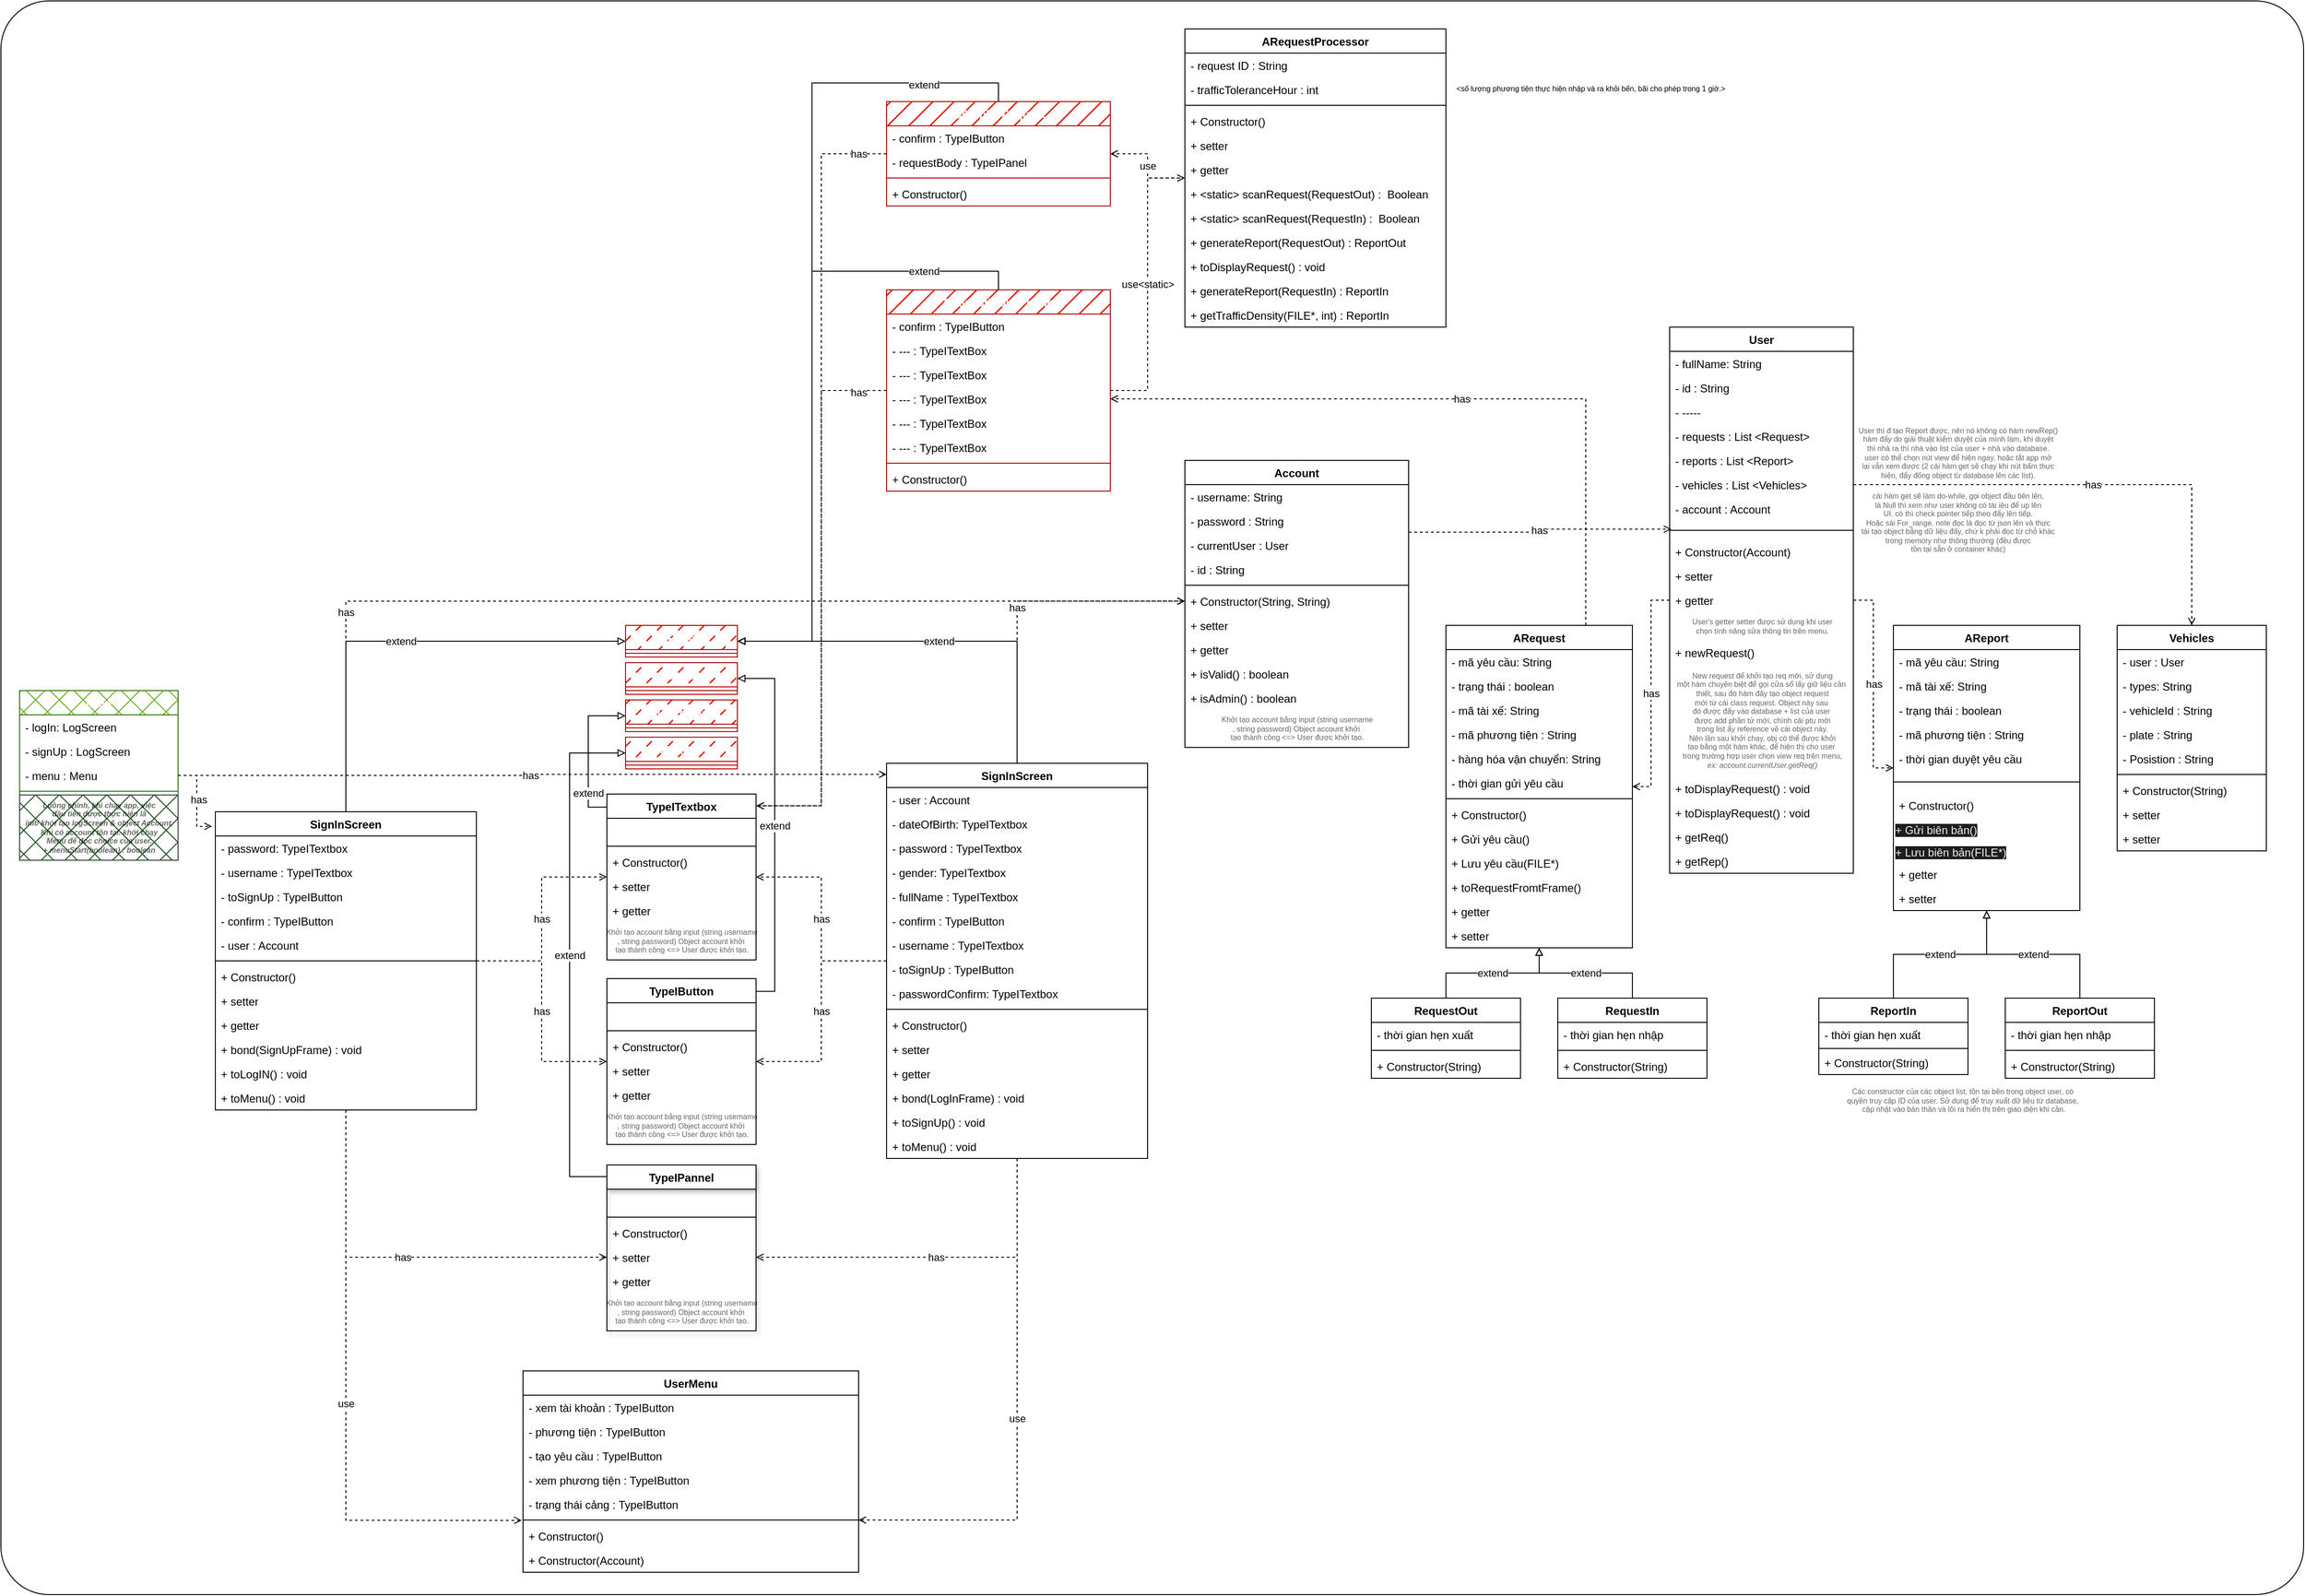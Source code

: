 <mxfile version="24.7.17">
  <diagram name="Page-1" id="6-VY2Kr8mh5ephC-ggrv">
    <mxGraphModel dx="3240" dy="1393" grid="1" gridSize="10" guides="1" tooltips="1" connect="1" arrows="1" fold="1" page="1" pageScale="1" pageWidth="850" pageHeight="1100" math="0" shadow="0">
      <root>
        <mxCell id="0" />
        <mxCell id="1" parent="0" />
        <mxCell id="U4vj479KzqW4QompsQaf-112" value="" style="rounded=1;whiteSpace=wrap;html=1;fillColor=none;arcSize=3;" vertex="1" parent="1">
          <mxGeometry x="-830" y="10" width="2470" height="1710" as="geometry" />
        </mxCell>
        <mxCell id="U4vj479KzqW4QompsQaf-93" value="has" style="edgeStyle=orthogonalEdgeStyle;rounded=0;orthogonalLoop=1;jettySize=auto;html=1;endArrow=open;endFill=0;dashed=1;" edge="1" parent="1" source="QEd4yvdWXki_lCjb84Wy-9" target="QEd4yvdWXki_lCjb84Wy-45">
          <mxGeometry relative="1" as="geometry" />
        </mxCell>
        <mxCell id="U4vj479KzqW4QompsQaf-94" value="has" style="edgeStyle=orthogonalEdgeStyle;rounded=0;orthogonalLoop=1;jettySize=auto;html=1;endArrow=open;endFill=0;dashed=1;" edge="1" parent="1" source="QEd4yvdWXki_lCjb84Wy-9" target="QEd4yvdWXki_lCjb84Wy-41">
          <mxGeometry relative="1" as="geometry" />
        </mxCell>
        <mxCell id="QEd4yvdWXki_lCjb84Wy-9" value="User" style="swimlane;fontStyle=1;align=center;verticalAlign=top;childLayout=stackLayout;horizontal=1;startSize=26;horizontalStack=0;resizeParent=1;resizeParentMax=0;resizeLast=0;collapsible=1;marginBottom=0;whiteSpace=wrap;html=1;" parent="1" vertex="1">
          <mxGeometry x="960" y="360" width="197" height="586" as="geometry" />
        </mxCell>
        <mxCell id="24fqjNdx8K8JyZ3R7jgm-30" value="&lt;div&gt;- fullName: String&lt;br&gt;&lt;/div&gt;" style="text;align=left;verticalAlign=top;spacingLeft=4;spacingRight=4;overflow=hidden;rotatable=0;points=[[0,0.5],[1,0.5]];portConstraint=eastwest;whiteSpace=wrap;html=1;" parent="QEd4yvdWXki_lCjb84Wy-9" vertex="1">
          <mxGeometry y="26" width="197" height="26" as="geometry" />
        </mxCell>
        <mxCell id="24fqjNdx8K8JyZ3R7jgm-25" value="&lt;div&gt;- id : String&lt;br&gt;&lt;/div&gt;" style="text;strokeColor=none;fillColor=none;align=left;verticalAlign=top;spacingLeft=4;spacingRight=4;overflow=hidden;rotatable=0;points=[[0,0.5],[1,0.5]];portConstraint=eastwest;whiteSpace=wrap;html=1;" parent="QEd4yvdWXki_lCjb84Wy-9" vertex="1">
          <mxGeometry y="52" width="197" height="26" as="geometry" />
        </mxCell>
        <mxCell id="24fqjNdx8K8JyZ3R7jgm-24" value="&lt;div&gt;- -----&lt;br&gt;&lt;/div&gt;" style="text;strokeColor=none;fillColor=none;align=left;verticalAlign=top;spacingLeft=4;spacingRight=4;overflow=hidden;rotatable=0;points=[[0,0.5],[1,0.5]];portConstraint=eastwest;whiteSpace=wrap;html=1;" parent="QEd4yvdWXki_lCjb84Wy-9" vertex="1">
          <mxGeometry y="78" width="197" height="26" as="geometry" />
        </mxCell>
        <mxCell id="24fqjNdx8K8JyZ3R7jgm-46" value="- requests : List &amp;lt;Request&amp;gt;" style="text;strokeColor=none;fillColor=none;align=left;verticalAlign=top;spacingLeft=4;spacingRight=4;overflow=hidden;rotatable=0;points=[[0,0.5],[1,0.5]];portConstraint=eastwest;whiteSpace=wrap;html=1;" parent="QEd4yvdWXki_lCjb84Wy-9" vertex="1">
          <mxGeometry y="104" width="197" height="26" as="geometry" />
        </mxCell>
        <mxCell id="24fqjNdx8K8JyZ3R7jgm-47" value="- reports : List &amp;lt;Report&amp;gt;" style="text;strokeColor=none;fillColor=none;align=left;verticalAlign=top;spacingLeft=4;spacingRight=4;overflow=hidden;rotatable=0;points=[[0,0.5],[1,0.5]];portConstraint=eastwest;whiteSpace=wrap;html=1;" parent="QEd4yvdWXki_lCjb84Wy-9" vertex="1">
          <mxGeometry y="130" width="197" height="26" as="geometry" />
        </mxCell>
        <mxCell id="24fqjNdx8K8JyZ3R7jgm-20" value="&lt;div&gt;- vehicles : List &amp;lt;Vehicles&amp;gt;&lt;br&gt;&lt;/div&gt;" style="text;strokeColor=none;fillColor=none;align=left;verticalAlign=top;spacingLeft=4;spacingRight=4;overflow=hidden;rotatable=0;points=[[0,0.5],[1,0.5]];portConstraint=eastwest;whiteSpace=wrap;html=1;" parent="QEd4yvdWXki_lCjb84Wy-9" vertex="1">
          <mxGeometry y="156" width="197" height="26" as="geometry" />
        </mxCell>
        <mxCell id="24fqjNdx8K8JyZ3R7jgm-21" value="&lt;div&gt;- account : Account&lt;br&gt;&lt;/div&gt;" style="text;strokeColor=none;fillColor=none;align=left;verticalAlign=top;spacingLeft=4;spacingRight=4;overflow=hidden;rotatable=0;points=[[0,0.5],[1,0.5]];portConstraint=eastwest;whiteSpace=wrap;html=1;" parent="QEd4yvdWXki_lCjb84Wy-9" vertex="1">
          <mxGeometry y="182" width="197" height="26" as="geometry" />
        </mxCell>
        <mxCell id="QEd4yvdWXki_lCjb84Wy-11" value="" style="line;strokeWidth=1;fillColor=none;align=left;verticalAlign=middle;spacingTop=-1;spacingLeft=3;spacingRight=3;rotatable=0;labelPosition=right;points=[];portConstraint=eastwest;strokeColor=inherit;" parent="QEd4yvdWXki_lCjb84Wy-9" vertex="1">
          <mxGeometry y="208" width="197" height="20" as="geometry" />
        </mxCell>
        <mxCell id="QEd4yvdWXki_lCjb84Wy-12" value="&lt;div&gt;+ Constructor(Account)&lt;br&gt;&lt;/div&gt;" style="text;strokeColor=none;fillColor=none;align=left;verticalAlign=top;spacingLeft=4;spacingRight=4;overflow=hidden;rotatable=0;points=[[0,0.5],[1,0.5]];portConstraint=eastwest;whiteSpace=wrap;html=1;" parent="QEd4yvdWXki_lCjb84Wy-9" vertex="1">
          <mxGeometry y="228" width="197" height="26" as="geometry" />
        </mxCell>
        <mxCell id="QEd4yvdWXki_lCjb84Wy-32" value="&lt;div&gt;+ setter&lt;/div&gt;" style="text;align=left;verticalAlign=top;spacingLeft=4;spacingRight=4;overflow=hidden;rotatable=0;points=[[0,0.5],[1,0.5]];portConstraint=eastwest;whiteSpace=wrap;html=1;" parent="QEd4yvdWXki_lCjb84Wy-9" vertex="1">
          <mxGeometry y="254" width="197" height="26" as="geometry" />
        </mxCell>
        <mxCell id="24fqjNdx8K8JyZ3R7jgm-1" value="+ getter" style="text;align=left;verticalAlign=top;spacingLeft=4;spacingRight=4;overflow=hidden;rotatable=0;points=[[0,0.5],[1,0.5]];portConstraint=eastwest;whiteSpace=wrap;html=1;" parent="QEd4yvdWXki_lCjb84Wy-9" vertex="1">
          <mxGeometry y="280" width="197" height="26" as="geometry" />
        </mxCell>
        <mxCell id="24fqjNdx8K8JyZ3R7jgm-66" value="User&#39;s getter setter được sử dụng khi user&lt;div style=&quot;font-size: 8px;&quot;&gt;chọn tính năng sửa thông tin trên menu.&lt;/div&gt;" style="text;html=1;align=center;verticalAlign=middle;resizable=0;points=[];autosize=1;horizontal=1;textOpacity=60;fontSize=8;" parent="QEd4yvdWXki_lCjb84Wy-9" vertex="1">
          <mxGeometry y="306" width="197" height="30" as="geometry" />
        </mxCell>
        <mxCell id="24fqjNdx8K8JyZ3R7jgm-62" value="&lt;div&gt;+ newRequest()&lt;br&gt;&lt;/div&gt;" style="text;align=left;verticalAlign=top;spacingLeft=4;spacingRight=4;overflow=hidden;rotatable=0;points=[[0,0.5],[1,0.5]];portConstraint=eastwest;whiteSpace=wrap;html=1;" parent="QEd4yvdWXki_lCjb84Wy-9" vertex="1">
          <mxGeometry y="336" width="197" height="26" as="geometry" />
        </mxCell>
        <mxCell id="24fqjNdx8K8JyZ3R7jgm-79" value="New request để khởi tạo req mới, sử dụng&lt;div style=&quot;font-size: 8px;&quot;&gt;một hàm chuyên biệt&amp;nbsp;&lt;span style=&quot;background-color: initial; font-size: 8px;&quot;&gt;để gọi cửa sổ lấy giữ liệu cần&amp;nbsp;&lt;/span&gt;&lt;/div&gt;&lt;div style=&quot;font-size: 8px;&quot;&gt;&lt;span style=&quot;background-color: initial; font-size: 8px;&quot;&gt;thiết,&amp;nbsp;&lt;/span&gt;&lt;span style=&quot;background-color: initial; font-size: 8px;&quot;&gt;sau đó hàm đấy tạo object&amp;nbsp;&lt;/span&gt;&lt;span style=&quot;background-color: initial; font-size: 8px;&quot;&gt;request&lt;/span&gt;&lt;/div&gt;&lt;div style=&quot;font-size: 8px;&quot;&gt;&lt;span style=&quot;background-color: initial; font-size: 8px;&quot;&gt;mới từ&amp;nbsp;&lt;/span&gt;&lt;span style=&quot;background-color: initial; font-size: 8px;&quot;&gt;cái class request.&amp;nbsp;&lt;/span&gt;&lt;span style=&quot;background-color: initial; font-size: 8px;&quot;&gt;Object này&amp;nbsp;&lt;/span&gt;&lt;span style=&quot;background-color: initial; font-size: 8px;&quot;&gt;sau&amp;nbsp;&lt;/span&gt;&lt;/div&gt;&lt;div style=&quot;font-size: 8px;&quot;&gt;&lt;span style=&quot;background-color: initial; font-size: 8px;&quot;&gt;đó được đẩy vào database + list của user&amp;nbsp;&lt;/span&gt;&lt;/div&gt;&lt;div style=&quot;font-size: 8px;&quot;&gt;&lt;span style=&quot;background-color: initial; font-size: 8px;&quot;&gt;được add phần tử mới, chính cái ptu mới&lt;/span&gt;&lt;/div&gt;&lt;div style=&quot;font-size: 8px;&quot;&gt;&lt;span style=&quot;background-color: initial; font-size: 8px;&quot;&gt;trong list ấy&amp;nbsp;&lt;/span&gt;&lt;span style=&quot;background-color: initial; font-size: 8px;&quot;&gt;reference&amp;nbsp;&lt;/span&gt;&lt;span style=&quot;background-color: initial; font-size: 8px;&quot;&gt;về cái object&amp;nbsp;&lt;/span&gt;&lt;span style=&quot;background-color: initial; font-size: 8px;&quot;&gt;này.&lt;/span&gt;&lt;/div&gt;&lt;div style=&quot;font-size: 8px;&quot;&gt;&lt;span style=&quot;background-color: initial; font-size: 8px;&quot;&gt;Nên lần sau khởi chạy, obj có thể&amp;nbsp;&lt;/span&gt;&lt;span style=&quot;background-color: initial; font-size: 8px;&quot;&gt;được khởi&lt;/span&gt;&lt;/div&gt;&lt;div style=&quot;font-size: 8px;&quot;&gt;&lt;span style=&quot;background-color: initial; font-size: 8px;&quot;&gt;tạo bằng một hàm khác, để hiện thị cho&amp;nbsp;&lt;/span&gt;&lt;span style=&quot;background-color: initial; font-size: 8px;&quot;&gt;user&amp;nbsp;&lt;/span&gt;&lt;/div&gt;&lt;div style=&quot;font-size: 8px;&quot;&gt;&lt;span style=&quot;background-color: initial; font-size: 8px;&quot;&gt;trong trường hợp user chọn view req trên menu,&lt;br&gt;&lt;i&gt;ex: account.currentUser.getReq()&lt;/i&gt;&lt;/span&gt;&lt;/div&gt;" style="text;html=1;align=center;verticalAlign=middle;resizable=0;points=[];autosize=1;horizontal=1;textOpacity=60;fontSize=8;" parent="QEd4yvdWXki_lCjb84Wy-9" vertex="1">
          <mxGeometry y="362" width="197" height="120" as="geometry" />
        </mxCell>
        <mxCell id="U4vj479KzqW4QompsQaf-104" value="+ toDisplayRequest() : void" style="text;strokeColor=none;fillColor=none;align=left;verticalAlign=top;spacingLeft=4;spacingRight=4;overflow=hidden;rotatable=0;points=[[0,0.5],[1,0.5]];portConstraint=eastwest;whiteSpace=wrap;html=1;" vertex="1" parent="QEd4yvdWXki_lCjb84Wy-9">
          <mxGeometry y="482" width="197" height="26" as="geometry" />
        </mxCell>
        <mxCell id="U4vj479KzqW4QompsQaf-103" value="+ toDisplayRequest() : void" style="text;strokeColor=none;fillColor=none;align=left;verticalAlign=top;spacingLeft=4;spacingRight=4;overflow=hidden;rotatable=0;points=[[0,0.5],[1,0.5]];portConstraint=eastwest;whiteSpace=wrap;html=1;" vertex="1" parent="QEd4yvdWXki_lCjb84Wy-9">
          <mxGeometry y="508" width="197" height="26" as="geometry" />
        </mxCell>
        <mxCell id="24fqjNdx8K8JyZ3R7jgm-63" value="&lt;div&gt;+ getReq()&lt;br&gt;&lt;/div&gt;" style="text;align=left;verticalAlign=top;spacingLeft=4;spacingRight=4;overflow=hidden;rotatable=0;points=[[0,0.5],[1,0.5]];portConstraint=eastwest;whiteSpace=wrap;html=1;" parent="QEd4yvdWXki_lCjb84Wy-9" vertex="1">
          <mxGeometry y="534" width="197" height="26" as="geometry" />
        </mxCell>
        <mxCell id="24fqjNdx8K8JyZ3R7jgm-64" value="&lt;div&gt;+ getRep()&lt;br&gt;&lt;/div&gt;" style="text;align=left;verticalAlign=top;spacingLeft=4;spacingRight=4;overflow=hidden;rotatable=0;points=[[0,0.5],[1,0.5]];portConstraint=eastwest;whiteSpace=wrap;html=1;" parent="QEd4yvdWXki_lCjb84Wy-9" vertex="1">
          <mxGeometry y="560" width="197" height="26" as="geometry" />
        </mxCell>
        <mxCell id="QEd4yvdWXki_lCjb84Wy-13" value="Vehicles" style="swimlane;fontStyle=1;align=center;verticalAlign=top;childLayout=stackLayout;horizontal=1;startSize=26;horizontalStack=0;resizeParent=1;resizeParentMax=0;resizeLast=0;collapsible=1;marginBottom=0;whiteSpace=wrap;html=1;" parent="1" vertex="1">
          <mxGeometry x="1440" y="680" width="160" height="242" as="geometry" />
        </mxCell>
        <mxCell id="24fqjNdx8K8JyZ3R7jgm-74" value="- user : User" style="text;strokeColor=none;fillColor=none;align=left;verticalAlign=top;spacingLeft=4;spacingRight=4;overflow=hidden;rotatable=0;points=[[0,0.5],[1,0.5]];portConstraint=eastwest;whiteSpace=wrap;html=1;" parent="QEd4yvdWXki_lCjb84Wy-13" vertex="1">
          <mxGeometry y="26" width="160" height="26" as="geometry" />
        </mxCell>
        <mxCell id="24fqjNdx8K8JyZ3R7jgm-75" value="-&amp;nbsp;types: String" style="text;strokeColor=none;fillColor=none;align=left;verticalAlign=top;spacingLeft=4;spacingRight=4;overflow=hidden;rotatable=0;points=[[0,0.5],[1,0.5]];portConstraint=eastwest;whiteSpace=wrap;html=1;" parent="QEd4yvdWXki_lCjb84Wy-13" vertex="1">
          <mxGeometry y="52" width="160" height="26" as="geometry" />
        </mxCell>
        <mxCell id="24fqjNdx8K8JyZ3R7jgm-76" value="-&amp;nbsp;vehicleId : String" style="text;strokeColor=none;fillColor=none;align=left;verticalAlign=top;spacingLeft=4;spacingRight=4;overflow=hidden;rotatable=0;points=[[0,0.5],[1,0.5]];portConstraint=eastwest;whiteSpace=wrap;html=1;" parent="QEd4yvdWXki_lCjb84Wy-13" vertex="1">
          <mxGeometry y="78" width="160" height="26" as="geometry" />
        </mxCell>
        <mxCell id="24fqjNdx8K8JyZ3R7jgm-71" value="-&amp;nbsp;plate : String" style="text;strokeColor=none;fillColor=none;align=left;verticalAlign=top;spacingLeft=4;spacingRight=4;overflow=hidden;rotatable=0;points=[[0,0.5],[1,0.5]];portConstraint=eastwest;whiteSpace=wrap;html=1;" parent="QEd4yvdWXki_lCjb84Wy-13" vertex="1">
          <mxGeometry y="104" width="160" height="26" as="geometry" />
        </mxCell>
        <mxCell id="24fqjNdx8K8JyZ3R7jgm-73" value="-&amp;nbsp;Posistion : String" style="text;strokeColor=none;fillColor=none;align=left;verticalAlign=top;spacingLeft=4;spacingRight=4;overflow=hidden;rotatable=0;points=[[0,0.5],[1,0.5]];portConstraint=eastwest;whiteSpace=wrap;html=1;" parent="QEd4yvdWXki_lCjb84Wy-13" vertex="1">
          <mxGeometry y="130" width="160" height="26" as="geometry" />
        </mxCell>
        <mxCell id="QEd4yvdWXki_lCjb84Wy-15" value="" style="line;strokeWidth=1;fillColor=none;align=left;verticalAlign=middle;spacingTop=-1;spacingLeft=3;spacingRight=3;rotatable=0;labelPosition=right;points=[];portConstraint=eastwest;strokeColor=inherit;" parent="QEd4yvdWXki_lCjb84Wy-13" vertex="1">
          <mxGeometry y="156" width="160" height="8" as="geometry" />
        </mxCell>
        <mxCell id="QEd4yvdWXki_lCjb84Wy-16" value="+ Constructor(String)" style="text;strokeColor=none;fillColor=none;align=left;verticalAlign=top;spacingLeft=4;spacingRight=4;overflow=hidden;rotatable=0;points=[[0,0.5],[1,0.5]];portConstraint=eastwest;whiteSpace=wrap;html=1;" parent="QEd4yvdWXki_lCjb84Wy-13" vertex="1">
          <mxGeometry y="164" width="160" height="26" as="geometry" />
        </mxCell>
        <mxCell id="QEd4yvdWXki_lCjb84Wy-33" value="+ setter" style="text;strokeColor=none;fillColor=none;align=left;verticalAlign=top;spacingLeft=4;spacingRight=4;overflow=hidden;rotatable=0;points=[[0,0.5],[1,0.5]];portConstraint=eastwest;whiteSpace=wrap;html=1;" parent="QEd4yvdWXki_lCjb84Wy-13" vertex="1">
          <mxGeometry y="190" width="160" height="26" as="geometry" />
        </mxCell>
        <mxCell id="QEd4yvdWXki_lCjb84Wy-34" value="+ setter" style="text;strokeColor=none;fillColor=none;align=left;verticalAlign=top;spacingLeft=4;spacingRight=4;overflow=hidden;rotatable=0;points=[[0,0.5],[1,0.5]];portConstraint=eastwest;whiteSpace=wrap;html=1;" parent="QEd4yvdWXki_lCjb84Wy-13" vertex="1">
          <mxGeometry y="216" width="160" height="26" as="geometry" />
        </mxCell>
        <mxCell id="U4vj479KzqW4QompsQaf-86" value="has" style="edgeStyle=orthogonalEdgeStyle;rounded=0;orthogonalLoop=1;jettySize=auto;html=1;entryX=0.009;entryY=0.44;entryDx=0;entryDy=0;entryPerimeter=0;dashed=1;endArrow=open;endFill=0;exitX=1;exitY=0.25;exitDx=0;exitDy=0;" edge="1" parent="1" source="QEd4yvdWXki_lCjb84Wy-17" target="QEd4yvdWXki_lCjb84Wy-11">
          <mxGeometry relative="1" as="geometry" />
        </mxCell>
        <mxCell id="QEd4yvdWXki_lCjb84Wy-17" value="Account" style="swimlane;fontStyle=1;align=center;verticalAlign=top;childLayout=stackLayout;horizontal=1;startSize=26;horizontalStack=0;resizeParent=1;resizeParentMax=0;resizeLast=0;collapsible=1;marginBottom=0;whiteSpace=wrap;html=1;" parent="1" vertex="1">
          <mxGeometry x="440" y="503" width="240" height="308" as="geometry" />
        </mxCell>
        <mxCell id="24fqjNdx8K8JyZ3R7jgm-29" value="&lt;div&gt;- username: String&lt;br&gt;&lt;/div&gt;" style="text;strokeColor=none;fillColor=none;align=left;verticalAlign=top;spacingLeft=4;spacingRight=4;overflow=hidden;rotatable=0;points=[[0,0.5],[1,0.5]];portConstraint=eastwest;whiteSpace=wrap;html=1;" parent="QEd4yvdWXki_lCjb84Wy-17" vertex="1">
          <mxGeometry y="26" width="240" height="26" as="geometry" />
        </mxCell>
        <mxCell id="24fqjNdx8K8JyZ3R7jgm-26" value="&lt;div&gt;&lt;span style=&quot;background-color: initial;&quot;&gt;- password : String&lt;/span&gt;&lt;br&gt;&lt;/div&gt;" style="text;strokeColor=none;fillColor=none;align=left;verticalAlign=top;spacingLeft=4;spacingRight=4;overflow=hidden;rotatable=0;points=[[0,0.5],[1,0.5]];portConstraint=eastwest;whiteSpace=wrap;html=1;" parent="QEd4yvdWXki_lCjb84Wy-17" vertex="1">
          <mxGeometry y="52" width="240" height="26" as="geometry" />
        </mxCell>
        <mxCell id="24fqjNdx8K8JyZ3R7jgm-28" value="- currentUser : User" style="text;strokeColor=none;fillColor=none;align=left;verticalAlign=top;spacingLeft=4;spacingRight=4;overflow=hidden;rotatable=0;points=[[0,0.5],[1,0.5]];portConstraint=eastwest;whiteSpace=wrap;html=1;" parent="QEd4yvdWXki_lCjb84Wy-17" vertex="1">
          <mxGeometry y="78" width="240" height="26" as="geometry" />
        </mxCell>
        <mxCell id="24fqjNdx8K8JyZ3R7jgm-27" value="- id : String" style="text;strokeColor=none;fillColor=none;align=left;verticalAlign=top;spacingLeft=4;spacingRight=4;overflow=hidden;rotatable=0;points=[[0,0.5],[1,0.5]];portConstraint=eastwest;whiteSpace=wrap;html=1;" parent="QEd4yvdWXki_lCjb84Wy-17" vertex="1">
          <mxGeometry y="104" width="240" height="26" as="geometry" />
        </mxCell>
        <mxCell id="QEd4yvdWXki_lCjb84Wy-19" value="" style="line;strokeWidth=1;fillColor=none;align=left;verticalAlign=middle;spacingTop=-1;spacingLeft=3;spacingRight=3;rotatable=0;labelPosition=right;points=[];portConstraint=eastwest;strokeColor=inherit;" parent="QEd4yvdWXki_lCjb84Wy-17" vertex="1">
          <mxGeometry y="130" width="240" height="8" as="geometry" />
        </mxCell>
        <mxCell id="QEd4yvdWXki_lCjb84Wy-20" value="+ Constructor(String, String)" style="text;strokeColor=none;fillColor=none;align=left;verticalAlign=top;spacingLeft=4;spacingRight=4;overflow=hidden;rotatable=0;points=[[0,0.5],[1,0.5]];portConstraint=eastwest;whiteSpace=wrap;html=1;" parent="QEd4yvdWXki_lCjb84Wy-17" vertex="1">
          <mxGeometry y="138" width="240" height="26" as="geometry" />
        </mxCell>
        <mxCell id="QEd4yvdWXki_lCjb84Wy-39" value="+ setter" style="text;strokeColor=none;fillColor=none;align=left;verticalAlign=top;spacingLeft=4;spacingRight=4;overflow=hidden;rotatable=0;points=[[0,0.5],[1,0.5]];portConstraint=eastwest;whiteSpace=wrap;html=1;" parent="QEd4yvdWXki_lCjb84Wy-17" vertex="1">
          <mxGeometry y="164" width="240" height="26" as="geometry" />
        </mxCell>
        <mxCell id="QEd4yvdWXki_lCjb84Wy-40" value="+ getter" style="text;strokeColor=none;fillColor=none;align=left;verticalAlign=top;spacingLeft=4;spacingRight=4;overflow=hidden;rotatable=0;points=[[0,0.5],[1,0.5]];portConstraint=eastwest;whiteSpace=wrap;html=1;" parent="QEd4yvdWXki_lCjb84Wy-17" vertex="1">
          <mxGeometry y="190" width="240" height="26" as="geometry" />
        </mxCell>
        <mxCell id="3aFvj9Gd8AI2NCwHzmYK-159" value="+ isValid() : boolean" style="text;strokeColor=none;fillColor=none;align=left;verticalAlign=top;spacingLeft=4;spacingRight=4;overflow=hidden;rotatable=0;points=[[0,0.5],[1,0.5]];portConstraint=eastwest;whiteSpace=wrap;html=1;" parent="QEd4yvdWXki_lCjb84Wy-17" vertex="1">
          <mxGeometry y="216" width="240" height="26" as="geometry" />
        </mxCell>
        <mxCell id="3aFvj9Gd8AI2NCwHzmYK-160" value="+ isAdmin() : boolean" style="text;strokeColor=none;fillColor=none;align=left;verticalAlign=top;spacingLeft=4;spacingRight=4;overflow=hidden;rotatable=0;points=[[0,0.5],[1,0.5]];portConstraint=eastwest;whiteSpace=wrap;html=1;" parent="QEd4yvdWXki_lCjb84Wy-17" vertex="1">
          <mxGeometry y="242" width="240" height="26" as="geometry" />
        </mxCell>
        <mxCell id="24fqjNdx8K8JyZ3R7jgm-50" value="Khởi tạo account bằng input (string&amp;nbsp;&lt;span style=&quot;background-color: initial;&quot;&gt;username&lt;/span&gt;&lt;div&gt;,&amp;nbsp;&lt;span style=&quot;background-color: initial;&quot;&gt;string password) Object account&amp;nbsp;&lt;/span&gt;&lt;span style=&quot;background-color: initial;&quot;&gt;khởi&amp;nbsp;&lt;/span&gt;&lt;/div&gt;&lt;div&gt;&lt;span style=&quot;background-color: initial;&quot;&gt;tạo&amp;nbsp;&lt;/span&gt;&lt;span style=&quot;background-color: initial;&quot;&gt;thành công &amp;lt;=&amp;gt; User được khởi tạo.&lt;/span&gt;&lt;/div&gt;" style="text;html=1;align=center;verticalAlign=middle;resizable=0;points=[];autosize=1;strokeColor=none;fillColor=none;horizontal=1;textOpacity=60;fontSize=8;" parent="QEd4yvdWXki_lCjb84Wy-17" vertex="1">
          <mxGeometry y="268" width="240" height="40" as="geometry" />
        </mxCell>
        <mxCell id="QEd4yvdWXki_lCjb84Wy-41" value="ARequest" style="swimlane;fontStyle=1;align=center;verticalAlign=top;childLayout=stackLayout;horizontal=1;startSize=26;horizontalStack=0;resizeParent=1;resizeParentMax=0;resizeLast=0;collapsible=1;marginBottom=0;whiteSpace=wrap;html=1;" parent="1" vertex="1">
          <mxGeometry x="720" y="680" width="200" height="346" as="geometry" />
        </mxCell>
        <mxCell id="U4vj479KzqW4QompsQaf-48" value="- mã yêu cầu: String" style="text;align=left;verticalAlign=top;spacingLeft=4;spacingRight=4;overflow=hidden;rotatable=0;points=[[0,0.5],[1,0.5]];portConstraint=eastwest;whiteSpace=wrap;html=1;" vertex="1" parent="QEd4yvdWXki_lCjb84Wy-41">
          <mxGeometry y="26" width="200" height="26" as="geometry" />
        </mxCell>
        <mxCell id="U4vj479KzqW4QompsQaf-49" value="- trạng thái : boolean" style="text;align=left;verticalAlign=top;spacingLeft=4;spacingRight=4;overflow=hidden;rotatable=0;points=[[0,0.5],[1,0.5]];portConstraint=eastwest;whiteSpace=wrap;html=1;" vertex="1" parent="QEd4yvdWXki_lCjb84Wy-41">
          <mxGeometry y="52" width="200" height="26" as="geometry" />
        </mxCell>
        <mxCell id="U4vj479KzqW4QompsQaf-50" value="- mã tài xế: String" style="text;align=left;verticalAlign=top;spacingLeft=4;spacingRight=4;overflow=hidden;rotatable=0;points=[[0,0.5],[1,0.5]];portConstraint=eastwest;whiteSpace=wrap;html=1;" vertex="1" parent="QEd4yvdWXki_lCjb84Wy-41">
          <mxGeometry y="78" width="200" height="26" as="geometry" />
        </mxCell>
        <mxCell id="U4vj479KzqW4QompsQaf-51" value="- mã phương tiện : String" style="text;align=left;verticalAlign=top;spacingLeft=4;spacingRight=4;overflow=hidden;rotatable=0;points=[[0,0.5],[1,0.5]];portConstraint=eastwest;whiteSpace=wrap;html=1;" vertex="1" parent="QEd4yvdWXki_lCjb84Wy-41">
          <mxGeometry y="104" width="200" height="26" as="geometry" />
        </mxCell>
        <mxCell id="U4vj479KzqW4QompsQaf-52" value="- hàng hóa vận chuyển: String" style="text;align=left;verticalAlign=top;spacingLeft=4;spacingRight=4;overflow=hidden;rotatable=0;points=[[0,0.5],[1,0.5]];portConstraint=eastwest;whiteSpace=wrap;html=1;" vertex="1" parent="QEd4yvdWXki_lCjb84Wy-41">
          <mxGeometry y="130" width="200" height="26" as="geometry" />
        </mxCell>
        <mxCell id="QEd4yvdWXki_lCjb84Wy-54" value="- thời gian gửi yêu cầu" style="text;align=left;verticalAlign=top;spacingLeft=4;spacingRight=4;overflow=hidden;rotatable=0;points=[[0,0.5],[1,0.5]];portConstraint=eastwest;whiteSpace=wrap;html=1;" parent="QEd4yvdWXki_lCjb84Wy-41" vertex="1">
          <mxGeometry y="156" width="200" height="26" as="geometry" />
        </mxCell>
        <mxCell id="QEd4yvdWXki_lCjb84Wy-43" value="" style="line;strokeWidth=1;align=left;verticalAlign=middle;spacingTop=-1;spacingLeft=3;spacingRight=3;rotatable=0;labelPosition=right;points=[];portConstraint=eastwest;" parent="QEd4yvdWXki_lCjb84Wy-41" vertex="1">
          <mxGeometry y="182" width="200" height="8" as="geometry" />
        </mxCell>
        <mxCell id="24fqjNdx8K8JyZ3R7jgm-34" value="+ Constructor()" style="text;align=left;verticalAlign=top;spacingLeft=4;spacingRight=4;overflow=hidden;rotatable=0;points=[[0,0.5],[1,0.5]];portConstraint=eastwest;whiteSpace=wrap;html=1;" parent="QEd4yvdWXki_lCjb84Wy-41" vertex="1">
          <mxGeometry y="190" width="200" height="26" as="geometry" />
        </mxCell>
        <mxCell id="U4vj479KzqW4QompsQaf-7" value="+ Gửi yêu cầu()" style="text;align=left;verticalAlign=top;spacingLeft=4;spacingRight=4;overflow=hidden;rotatable=0;points=[[0,0.5],[1,0.5]];portConstraint=eastwest;whiteSpace=wrap;html=1;" vertex="1" parent="QEd4yvdWXki_lCjb84Wy-41">
          <mxGeometry y="216" width="200" height="26" as="geometry" />
        </mxCell>
        <mxCell id="U4vj479KzqW4QompsQaf-9" value="+ Lưu yêu cầu(FILE*)" style="text;align=left;verticalAlign=top;spacingLeft=4;spacingRight=4;overflow=hidden;rotatable=0;points=[[0,0.5],[1,0.5]];portConstraint=eastwest;whiteSpace=wrap;html=1;" vertex="1" parent="QEd4yvdWXki_lCjb84Wy-41">
          <mxGeometry y="242" width="200" height="26" as="geometry" />
        </mxCell>
        <mxCell id="U4vj479KzqW4QompsQaf-38" value="+ toRequestFromtFrame()" style="text;align=left;verticalAlign=top;spacingLeft=4;spacingRight=4;overflow=hidden;rotatable=0;points=[[0,0.5],[1,0.5]];portConstraint=eastwest;whiteSpace=wrap;html=1;" vertex="1" parent="QEd4yvdWXki_lCjb84Wy-41">
          <mxGeometry y="268" width="200" height="26" as="geometry" />
        </mxCell>
        <mxCell id="24fqjNdx8K8JyZ3R7jgm-36" value="+ getter" style="text;align=left;verticalAlign=top;spacingLeft=4;spacingRight=4;overflow=hidden;rotatable=0;points=[[0,0.5],[1,0.5]];portConstraint=eastwest;whiteSpace=wrap;html=1;" parent="QEd4yvdWXki_lCjb84Wy-41" vertex="1">
          <mxGeometry y="294" width="200" height="26" as="geometry" />
        </mxCell>
        <mxCell id="24fqjNdx8K8JyZ3R7jgm-35" value="+ setter" style="text;align=left;verticalAlign=top;spacingLeft=4;spacingRight=4;overflow=hidden;rotatable=0;points=[[0,0.5],[1,0.5]];portConstraint=eastwest;whiteSpace=wrap;html=1;" parent="QEd4yvdWXki_lCjb84Wy-41" vertex="1">
          <mxGeometry y="320" width="200" height="26" as="geometry" />
        </mxCell>
        <mxCell id="QEd4yvdWXki_lCjb84Wy-45" value="AReport" style="swimlane;fontStyle=1;align=center;verticalAlign=top;childLayout=stackLayout;horizontal=1;startSize=26;horizontalStack=0;resizeParent=1;resizeParentMax=0;resizeLast=0;collapsible=1;marginBottom=0;whiteSpace=wrap;html=1;" parent="1" vertex="1">
          <mxGeometry x="1200" y="680" width="200" height="306" as="geometry" />
        </mxCell>
        <mxCell id="U4vj479KzqW4QompsQaf-109" value="- mã yêu cầu: String" style="text;align=left;verticalAlign=top;spacingLeft=4;spacingRight=4;overflow=hidden;rotatable=0;points=[[0,0.5],[1,0.5]];portConstraint=eastwest;whiteSpace=wrap;html=1;" vertex="1" parent="QEd4yvdWXki_lCjb84Wy-45">
          <mxGeometry y="26" width="200" height="26" as="geometry" />
        </mxCell>
        <mxCell id="U4vj479KzqW4QompsQaf-107" value="- mã tài xế: String" style="text;align=left;verticalAlign=top;spacingLeft=4;spacingRight=4;overflow=hidden;rotatable=0;points=[[0,0.5],[1,0.5]];portConstraint=eastwest;whiteSpace=wrap;html=1;" vertex="1" parent="QEd4yvdWXki_lCjb84Wy-45">
          <mxGeometry y="52" width="200" height="26" as="geometry" />
        </mxCell>
        <mxCell id="U4vj479KzqW4QompsQaf-106" value="- trạng thái : boolean" style="text;align=left;verticalAlign=top;spacingLeft=4;spacingRight=4;overflow=hidden;rotatable=0;points=[[0,0.5],[1,0.5]];portConstraint=eastwest;whiteSpace=wrap;html=1;" vertex="1" parent="QEd4yvdWXki_lCjb84Wy-45">
          <mxGeometry y="78" width="200" height="26" as="geometry" />
        </mxCell>
        <mxCell id="U4vj479KzqW4QompsQaf-108" value="- mã phương tiện : String" style="text;align=left;verticalAlign=top;spacingLeft=4;spacingRight=4;overflow=hidden;rotatable=0;points=[[0,0.5],[1,0.5]];portConstraint=eastwest;whiteSpace=wrap;html=1;" vertex="1" parent="QEd4yvdWXki_lCjb84Wy-45">
          <mxGeometry y="104" width="200" height="26" as="geometry" />
        </mxCell>
        <mxCell id="QEd4yvdWXki_lCjb84Wy-62" value="- thời gian duyệt yêu cầu" style="text;align=left;verticalAlign=top;spacingLeft=4;spacingRight=4;overflow=hidden;rotatable=0;points=[[0,0.5],[1,0.5]];portConstraint=eastwest;whiteSpace=wrap;html=1;" parent="QEd4yvdWXki_lCjb84Wy-45" vertex="1">
          <mxGeometry y="130" width="200" height="26" as="geometry" />
        </mxCell>
        <mxCell id="QEd4yvdWXki_lCjb84Wy-47" value="" style="line;strokeWidth=1;align=left;verticalAlign=middle;spacingTop=-1;spacingLeft=3;spacingRight=3;rotatable=0;labelPosition=right;points=[];portConstraint=eastwest;" parent="QEd4yvdWXki_lCjb84Wy-45" vertex="1">
          <mxGeometry y="156" width="200" height="24" as="geometry" />
        </mxCell>
        <mxCell id="24fqjNdx8K8JyZ3R7jgm-31" value="+ Constructor()" style="text;align=left;verticalAlign=top;spacingLeft=4;spacingRight=4;overflow=hidden;rotatable=0;points=[[0,0.5],[1,0.5]];portConstraint=eastwest;whiteSpace=wrap;html=1;" parent="QEd4yvdWXki_lCjb84Wy-45" vertex="1">
          <mxGeometry y="180" width="200" height="26" as="geometry" />
        </mxCell>
        <mxCell id="U4vj479KzqW4QompsQaf-11" value="&lt;span style=&quot;color: rgb(240, 240, 240); font-family: Helvetica; font-size: 12px; font-style: normal; font-variant-ligatures: normal; font-variant-caps: normal; font-weight: 400; letter-spacing: normal; orphans: 2; text-align: left; text-indent: 0px; text-transform: none; widows: 2; word-spacing: 0px; -webkit-text-stroke-width: 0px; white-space: normal; background-color: rgb(27, 29, 30); text-decoration-thickness: initial; text-decoration-style: initial; text-decoration-color: initial; display: inline !important; float: none;&quot;&gt;+ Gửi biên bản()&lt;/span&gt;" style="text;whiteSpace=wrap;html=1;" vertex="1" parent="QEd4yvdWXki_lCjb84Wy-45">
          <mxGeometry y="206" width="200" height="24" as="geometry" />
        </mxCell>
        <mxCell id="U4vj479KzqW4QompsQaf-10" value="&lt;span style=&quot;color: rgb(240, 240, 240); font-family: Helvetica; font-size: 12px; font-style: normal; font-variant-ligatures: normal; font-variant-caps: normal; font-weight: 400; letter-spacing: normal; orphans: 2; text-align: left; text-indent: 0px; text-transform: none; widows: 2; word-spacing: 0px; -webkit-text-stroke-width: 0px; white-space: normal; background-color: rgb(27, 29, 30); text-decoration-thickness: initial; text-decoration-style: initial; text-decoration-color: initial; display: inline !important; float: none;&quot;&gt;+ Lưu biên bản(FILE*)&lt;/span&gt;" style="text;whiteSpace=wrap;html=1;" vertex="1" parent="QEd4yvdWXki_lCjb84Wy-45">
          <mxGeometry y="230" width="200" height="24" as="geometry" />
        </mxCell>
        <mxCell id="24fqjNdx8K8JyZ3R7jgm-33" value="+ getter" style="text;align=left;verticalAlign=top;spacingLeft=4;spacingRight=4;overflow=hidden;rotatable=0;points=[[0,0.5],[1,0.5]];portConstraint=eastwest;whiteSpace=wrap;html=1;" parent="QEd4yvdWXki_lCjb84Wy-45" vertex="1">
          <mxGeometry y="254" width="200" height="26" as="geometry" />
        </mxCell>
        <mxCell id="24fqjNdx8K8JyZ3R7jgm-32" value="+ setter" style="text;align=left;verticalAlign=top;spacingLeft=4;spacingRight=4;overflow=hidden;rotatable=0;points=[[0,0.5],[1,0.5]];portConstraint=eastwest;whiteSpace=wrap;html=1;" parent="QEd4yvdWXki_lCjb84Wy-45" vertex="1">
          <mxGeometry y="280" width="200" height="26" as="geometry" />
        </mxCell>
        <mxCell id="QEd4yvdWXki_lCjb84Wy-49" value="RequestIn" style="swimlane;fontStyle=1;align=center;verticalAlign=top;childLayout=stackLayout;horizontal=1;startSize=26;horizontalStack=0;resizeParent=1;resizeParentMax=0;resizeLast=0;collapsible=1;marginBottom=0;whiteSpace=wrap;html=1;" parent="1" vertex="1">
          <mxGeometry x="840" y="1080" width="160" height="86" as="geometry" />
        </mxCell>
        <mxCell id="U4vj479KzqW4QompsQaf-1" value="- thời gian hẹn nhập" style="text;align=left;verticalAlign=top;spacingLeft=4;spacingRight=4;overflow=hidden;rotatable=0;points=[[0,0.5],[1,0.5]];portConstraint=eastwest;whiteSpace=wrap;html=1;" vertex="1" parent="QEd4yvdWXki_lCjb84Wy-49">
          <mxGeometry y="26" width="160" height="26" as="geometry" />
        </mxCell>
        <mxCell id="QEd4yvdWXki_lCjb84Wy-51" value="" style="line;strokeWidth=1;align=left;verticalAlign=middle;spacingTop=-1;spacingLeft=3;spacingRight=3;rotatable=0;labelPosition=right;points=[];portConstraint=eastwest;" parent="QEd4yvdWXki_lCjb84Wy-49" vertex="1">
          <mxGeometry y="52" width="160" height="8" as="geometry" />
        </mxCell>
        <mxCell id="QEd4yvdWXki_lCjb84Wy-52" value="+ Constructor(String)&lt;div&gt;&lt;br&gt;&lt;/div&gt;" style="text;align=left;verticalAlign=top;spacingLeft=4;spacingRight=4;overflow=hidden;rotatable=0;points=[[0,0.5],[1,0.5]];portConstraint=eastwest;whiteSpace=wrap;html=1;" parent="QEd4yvdWXki_lCjb84Wy-49" vertex="1">
          <mxGeometry y="60" width="160" height="26" as="geometry" />
        </mxCell>
        <mxCell id="QEd4yvdWXki_lCjb84Wy-53" value="RequestOut" style="swimlane;fontStyle=1;align=center;verticalAlign=top;childLayout=stackLayout;horizontal=1;startSize=26;horizontalStack=0;resizeParent=1;resizeParentMax=0;resizeLast=0;collapsible=1;marginBottom=0;whiteSpace=wrap;html=1;" parent="1" vertex="1">
          <mxGeometry x="640" y="1080" width="160" height="86" as="geometry" />
        </mxCell>
        <mxCell id="U4vj479KzqW4QompsQaf-2" value="- thời gian hẹn xuất" style="text;align=left;verticalAlign=top;spacingLeft=4;spacingRight=4;overflow=hidden;rotatable=0;points=[[0,0.5],[1,0.5]];portConstraint=eastwest;whiteSpace=wrap;html=1;" vertex="1" parent="QEd4yvdWXki_lCjb84Wy-53">
          <mxGeometry y="26" width="160" height="26" as="geometry" />
        </mxCell>
        <mxCell id="QEd4yvdWXki_lCjb84Wy-55" value="" style="line;strokeWidth=1;align=left;verticalAlign=middle;spacingTop=-1;spacingLeft=3;spacingRight=3;rotatable=0;labelPosition=right;points=[];portConstraint=eastwest;" parent="QEd4yvdWXki_lCjb84Wy-53" vertex="1">
          <mxGeometry y="52" width="160" height="8" as="geometry" />
        </mxCell>
        <mxCell id="QEd4yvdWXki_lCjb84Wy-56" value="+ Constructor(String)" style="text;align=left;verticalAlign=top;spacingLeft=4;spacingRight=4;overflow=hidden;rotatable=0;points=[[0,0.5],[1,0.5]];portConstraint=eastwest;whiteSpace=wrap;html=1;" parent="QEd4yvdWXki_lCjb84Wy-53" vertex="1">
          <mxGeometry y="60" width="160" height="26" as="geometry" />
        </mxCell>
        <mxCell id="QEd4yvdWXki_lCjb84Wy-57" value="ReportIn" style="swimlane;fontStyle=1;align=center;verticalAlign=top;childLayout=stackLayout;horizontal=1;startSize=26;horizontalStack=0;resizeParent=1;resizeParentMax=0;resizeLast=0;collapsible=1;marginBottom=0;whiteSpace=wrap;html=1;" parent="1" vertex="1">
          <mxGeometry x="1120" y="1080" width="160" height="82" as="geometry" />
        </mxCell>
        <mxCell id="U4vj479KzqW4QompsQaf-4" value="- thời gian hẹn xuất" style="text;strokeColor=none;fillColor=none;align=left;verticalAlign=top;spacingLeft=4;spacingRight=4;overflow=hidden;rotatable=0;points=[[0,0.5],[1,0.5]];portConstraint=eastwest;whiteSpace=wrap;html=1;" vertex="1" parent="QEd4yvdWXki_lCjb84Wy-57">
          <mxGeometry y="26" width="160" height="26" as="geometry" />
        </mxCell>
        <mxCell id="QEd4yvdWXki_lCjb84Wy-59" value="" style="line;strokeWidth=1;fillColor=none;align=left;verticalAlign=middle;spacingTop=-1;spacingLeft=3;spacingRight=3;rotatable=0;labelPosition=right;points=[];portConstraint=eastwest;strokeColor=inherit;" parent="QEd4yvdWXki_lCjb84Wy-57" vertex="1">
          <mxGeometry y="52" width="160" height="4" as="geometry" />
        </mxCell>
        <mxCell id="QEd4yvdWXki_lCjb84Wy-60" value="+ Constructor(String)" style="text;strokeColor=none;fillColor=none;align=left;verticalAlign=top;spacingLeft=4;spacingRight=4;overflow=hidden;rotatable=0;points=[[0,0.5],[1,0.5]];portConstraint=eastwest;whiteSpace=wrap;html=1;" parent="QEd4yvdWXki_lCjb84Wy-57" vertex="1">
          <mxGeometry y="56" width="160" height="26" as="geometry" />
        </mxCell>
        <mxCell id="QEd4yvdWXki_lCjb84Wy-61" value="ReportOut" style="swimlane;fontStyle=1;align=center;verticalAlign=top;childLayout=stackLayout;horizontal=1;startSize=26;horizontalStack=0;resizeParent=1;resizeParentMax=0;resizeLast=0;collapsible=1;marginBottom=0;whiteSpace=wrap;html=1;" parent="1" vertex="1">
          <mxGeometry x="1320" y="1080" width="160" height="86" as="geometry" />
        </mxCell>
        <mxCell id="U4vj479KzqW4QompsQaf-5" value="- thời gian hẹn nhập" style="text;align=left;verticalAlign=top;spacingLeft=4;spacingRight=4;overflow=hidden;rotatable=0;points=[[0,0.5],[1,0.5]];portConstraint=eastwest;whiteSpace=wrap;html=1;" vertex="1" parent="QEd4yvdWXki_lCjb84Wy-61">
          <mxGeometry y="26" width="160" height="26" as="geometry" />
        </mxCell>
        <mxCell id="QEd4yvdWXki_lCjb84Wy-63" value="" style="line;strokeWidth=1;align=left;verticalAlign=middle;spacingTop=-1;spacingLeft=3;spacingRight=3;rotatable=0;labelPosition=right;points=[];portConstraint=eastwest;" parent="QEd4yvdWXki_lCjb84Wy-61" vertex="1">
          <mxGeometry y="52" width="160" height="8" as="geometry" />
        </mxCell>
        <mxCell id="QEd4yvdWXki_lCjb84Wy-64" value="+ Constructor(String)" style="text;align=left;verticalAlign=top;spacingLeft=4;spacingRight=4;overflow=hidden;rotatable=0;points=[[0,0.5],[1,0.5]];portConstraint=eastwest;whiteSpace=wrap;html=1;" parent="QEd4yvdWXki_lCjb84Wy-61" vertex="1">
          <mxGeometry y="60" width="160" height="26" as="geometry" />
        </mxCell>
        <mxCell id="QEd4yvdWXki_lCjb84Wy-67" value="extend" style="edgeStyle=orthogonalEdgeStyle;rounded=0;orthogonalLoop=1;jettySize=auto;html=1;exitX=0.5;exitY=0;exitDx=0;exitDy=0;endArrow=block;endFill=0;" parent="1" source="QEd4yvdWXki_lCjb84Wy-49" target="QEd4yvdWXki_lCjb84Wy-41" edge="1">
          <mxGeometry relative="1" as="geometry" />
        </mxCell>
        <mxCell id="QEd4yvdWXki_lCjb84Wy-68" value="extend" style="edgeStyle=orthogonalEdgeStyle;rounded=0;orthogonalLoop=1;jettySize=auto;html=1;exitX=0.5;exitY=0;exitDx=0;exitDy=0;endArrow=block;endFill=0;" parent="1" source="QEd4yvdWXki_lCjb84Wy-53" target="QEd4yvdWXki_lCjb84Wy-41" edge="1">
          <mxGeometry relative="1" as="geometry" />
        </mxCell>
        <mxCell id="QEd4yvdWXki_lCjb84Wy-69" value="extend" style="edgeStyle=orthogonalEdgeStyle;rounded=0;orthogonalLoop=1;jettySize=auto;html=1;endArrow=block;endFill=0;" parent="1" source="QEd4yvdWXki_lCjb84Wy-57" target="QEd4yvdWXki_lCjb84Wy-45" edge="1">
          <mxGeometry relative="1" as="geometry" />
        </mxCell>
        <mxCell id="QEd4yvdWXki_lCjb84Wy-70" value="extend" style="edgeStyle=orthogonalEdgeStyle;rounded=0;orthogonalLoop=1;jettySize=auto;html=1;exitX=0.5;exitY=0;exitDx=0;exitDy=0;endArrow=block;endFill=0;" parent="1" source="QEd4yvdWXki_lCjb84Wy-61" target="QEd4yvdWXki_lCjb84Wy-45" edge="1">
          <mxGeometry relative="1" as="geometry" />
        </mxCell>
        <mxCell id="24fqjNdx8K8JyZ3R7jgm-52" value="Main" style="swimlane;fontStyle=1;align=center;verticalAlign=top;childLayout=stackLayout;horizontal=1;startSize=26;horizontalStack=0;resizeParent=1;resizeParentMax=0;resizeLast=0;collapsible=1;marginBottom=0;whiteSpace=wrap;html=1;swimlaneFillColor=none;fillStyle=cross-hatch;fillColor=#60a917;fontColor=#ffffff;strokeColor=#2D7600;" parent="1" vertex="1">
          <mxGeometry x="-810" y="750" width="170" height="182" as="geometry" />
        </mxCell>
        <mxCell id="wSfvabTkz_njAGNaBWXI-8" value="- logIn: LogScreen" style="text;strokeColor=none;fillColor=none;align=left;verticalAlign=top;spacingLeft=4;spacingRight=4;overflow=hidden;rotatable=0;points=[[0,0.5],[1,0.5]];portConstraint=eastwest;whiteSpace=wrap;html=1;" parent="24fqjNdx8K8JyZ3R7jgm-52" vertex="1">
          <mxGeometry y="26" width="170" height="26" as="geometry" />
        </mxCell>
        <mxCell id="3aFvj9Gd8AI2NCwHzmYK-68" value="- signUp : LogScreen" style="text;strokeColor=none;fillColor=none;align=left;verticalAlign=top;spacingLeft=4;spacingRight=4;overflow=hidden;rotatable=0;points=[[0,0.5],[1,0.5]];portConstraint=eastwest;whiteSpace=wrap;html=1;" parent="24fqjNdx8K8JyZ3R7jgm-52" vertex="1">
          <mxGeometry y="52" width="170" height="26" as="geometry" />
        </mxCell>
        <mxCell id="DpmKQaN_tZVzSyYiAJMI-11" value="- menu : Menu" style="text;strokeColor=none;fillColor=none;align=left;verticalAlign=top;spacingLeft=4;spacingRight=4;overflow=hidden;rotatable=0;points=[[0,0.5],[1,0.5]];portConstraint=eastwest;whiteSpace=wrap;html=1;" parent="24fqjNdx8K8JyZ3R7jgm-52" vertex="1">
          <mxGeometry y="78" width="170" height="26" as="geometry" />
        </mxCell>
        <mxCell id="24fqjNdx8K8JyZ3R7jgm-57" value="" style="line;strokeWidth=1;fillColor=none;align=left;verticalAlign=middle;spacingTop=-1;spacingLeft=3;spacingRight=3;rotatable=0;labelPosition=right;points=[];portConstraint=eastwest;strokeColor=inherit;" parent="24fqjNdx8K8JyZ3R7jgm-52" vertex="1">
          <mxGeometry y="104" width="170" height="8" as="geometry" />
        </mxCell>
        <mxCell id="24fqjNdx8K8JyZ3R7jgm-65" value="&lt;b&gt;&lt;i&gt;Luồng chính, khi chạy app, việc&lt;/i&gt;&lt;/b&gt;&lt;div&gt;&lt;b&gt;&lt;i&gt;đầu tiên&amp;nbsp;&lt;span style=&quot;background-color: initial;&quot;&gt;được thực hiện là&lt;/span&gt;&lt;/i&gt;&lt;/b&gt;&lt;/div&gt;&lt;div&gt;&lt;span style=&quot;background-color: initial;&quot;&gt;&lt;b&gt;&lt;i&gt;init/ khởi tạo logScreen &amp;amp; object Account.&lt;/i&gt;&lt;/b&gt;&lt;/span&gt;&lt;/div&gt;&lt;div&gt;&lt;span style=&quot;background-color: initial;&quot;&gt;&lt;b&gt;&lt;i&gt;Khi có account tồn tại. khởi chạy&lt;/i&gt;&lt;/b&gt;&lt;/span&gt;&lt;/div&gt;&lt;div&gt;&lt;span style=&quot;background-color: initial;&quot;&gt;&lt;b&gt;&lt;i&gt;Menu để đọc choice của user.&lt;/i&gt;&lt;/b&gt;&lt;/span&gt;&lt;/div&gt;&lt;div&gt;&lt;b&gt;&lt;i&gt;&lt;span style=&quot;background-color: initial;&quot;&gt;+ menuStart(boolean) :&amp;nbsp;&lt;/span&gt;&lt;span style=&quot;background-color: initial;&quot;&gt;boolean&lt;/span&gt;&lt;/i&gt;&lt;/b&gt;&lt;/div&gt;" style="text;html=1;align=center;verticalAlign=middle;resizable=0;points=[];autosize=1;fillColor=#0B4A0C;horizontal=1;textOpacity=60;fontSize=8;fillStyle=cross-hatch;strokeColor=#36393d;" parent="24fqjNdx8K8JyZ3R7jgm-52" vertex="1">
          <mxGeometry y="112" width="170" height="70" as="geometry" />
        </mxCell>
        <mxCell id="24fqjNdx8K8JyZ3R7jgm-67" value="Các constructor của các object list, tồn tại bên trong object user, có&amp;nbsp;&lt;div style=&quot;font-size: 8px;&quot;&gt;quyền truy cập ID của user. Sử dụng để truy xuất dữ liệu từ database,&amp;nbsp;&lt;/div&gt;&lt;div style=&quot;font-size: 8px;&quot;&gt;cập nhật vào bản thân và lôi ra hiển thị trên giao diện khi cần.&lt;/div&gt;" style="text;html=1;align=center;verticalAlign=middle;resizable=0;points=[];autosize=1;horizontal=1;textOpacity=60;fontSize=8;" parent="1" vertex="1">
          <mxGeometry x="1140" y="1170" width="270" height="40" as="geometry" />
        </mxCell>
        <mxCell id="24fqjNdx8K8JyZ3R7jgm-78" value="has" style="edgeStyle=orthogonalEdgeStyle;rounded=0;orthogonalLoop=1;jettySize=auto;html=1;dashed=1;endArrow=open;endFill=0;exitX=1;exitY=0.5;exitDx=0;exitDy=0;" parent="1" source="24fqjNdx8K8JyZ3R7jgm-20" target="QEd4yvdWXki_lCjb84Wy-13" edge="1">
          <mxGeometry relative="1" as="geometry" />
        </mxCell>
        <mxCell id="3aFvj9Gd8AI2NCwHzmYK-123" value="use" style="edgeStyle=orthogonalEdgeStyle;rounded=0;orthogonalLoop=1;jettySize=auto;html=1;dashed=1;endArrow=open;endFill=0;" parent="1" source="DpmKQaN_tZVzSyYiAJMI-1" target="3aFvj9Gd8AI2NCwHzmYK-77" edge="1">
          <mxGeometry relative="1" as="geometry" />
        </mxCell>
        <mxCell id="3aFvj9Gd8AI2NCwHzmYK-126" value="has" style="edgeStyle=orthogonalEdgeStyle;rounded=0;orthogonalLoop=1;jettySize=auto;html=1;dashed=1;endArrow=open;endFill=0;" parent="1" source="DpmKQaN_tZVzSyYiAJMI-1" target="3aFvj9Gd8AI2NCwHzmYK-19" edge="1">
          <mxGeometry relative="1" as="geometry" />
        </mxCell>
        <mxCell id="3aFvj9Gd8AI2NCwHzmYK-127" value="has" style="edgeStyle=orthogonalEdgeStyle;rounded=0;orthogonalLoop=1;jettySize=auto;html=1;dashed=1;endArrow=open;endFill=0;" parent="1" source="DpmKQaN_tZVzSyYiAJMI-1" target="3aFvj9Gd8AI2NCwHzmYK-11" edge="1">
          <mxGeometry relative="1" as="geometry" />
        </mxCell>
        <mxCell id="DpmKQaN_tZVzSyYiAJMI-1" value="SignInScreen" style="swimlane;fontStyle=1;align=center;verticalAlign=top;childLayout=stackLayout;horizontal=1;startSize=26;horizontalStack=0;resizeParent=1;resizeParentMax=0;resizeLast=0;collapsible=1;marginBottom=0;whiteSpace=wrap;html=1;" parent="1" vertex="1">
          <mxGeometry x="120" y="828" width="280" height="424" as="geometry">
            <mxRectangle x="-40" y="588" width="110" height="30" as="alternateBounds" />
          </mxGeometry>
        </mxCell>
        <mxCell id="3aFvj9Gd8AI2NCwHzmYK-53" value="&lt;div&gt;- user : Account&lt;/div&gt;" style="text;strokeColor=none;fillColor=none;align=left;verticalAlign=top;spacingLeft=4;spacingRight=4;overflow=hidden;rotatable=0;points=[[0,0.5],[1,0.5]];portConstraint=eastwest;whiteSpace=wrap;html=1;" parent="DpmKQaN_tZVzSyYiAJMI-1" vertex="1">
          <mxGeometry y="26" width="280" height="26" as="geometry" />
        </mxCell>
        <mxCell id="3aFvj9Gd8AI2NCwHzmYK-117" value="- dateOfBirth: TypeITextbox" style="text;strokeColor=none;fillColor=none;align=left;verticalAlign=top;spacingLeft=4;spacingRight=4;overflow=hidden;rotatable=0;points=[[0,0.5],[1,0.5]];portConstraint=eastwest;whiteSpace=wrap;html=1;" parent="DpmKQaN_tZVzSyYiAJMI-1" vertex="1">
          <mxGeometry y="52" width="280" height="26" as="geometry" />
        </mxCell>
        <mxCell id="3aFvj9Gd8AI2NCwHzmYK-57" value="- password : TypeITextbox" style="text;strokeColor=none;fillColor=none;align=left;verticalAlign=top;spacingLeft=4;spacingRight=4;overflow=hidden;rotatable=0;points=[[0,0.5],[1,0.5]];portConstraint=eastwest;whiteSpace=wrap;html=1;" parent="DpmKQaN_tZVzSyYiAJMI-1" vertex="1">
          <mxGeometry y="78" width="280" height="26" as="geometry" />
        </mxCell>
        <mxCell id="3aFvj9Gd8AI2NCwHzmYK-119" value="- gender: TypeITextbox" style="text;strokeColor=none;fillColor=none;align=left;verticalAlign=top;spacingLeft=4;spacingRight=4;overflow=hidden;rotatable=0;points=[[0,0.5],[1,0.5]];portConstraint=eastwest;whiteSpace=wrap;html=1;" parent="DpmKQaN_tZVzSyYiAJMI-1" vertex="1">
          <mxGeometry y="104" width="280" height="26" as="geometry" />
        </mxCell>
        <mxCell id="3aFvj9Gd8AI2NCwHzmYK-58" value="&lt;div&gt;- fullName : TypeITextbox&lt;br&gt;&lt;/div&gt;" style="text;strokeColor=none;fillColor=none;align=left;verticalAlign=top;spacingLeft=4;spacingRight=4;overflow=hidden;rotatable=0;points=[[0,0.5],[1,0.5]];portConstraint=eastwest;whiteSpace=wrap;html=1;" parent="DpmKQaN_tZVzSyYiAJMI-1" vertex="1">
          <mxGeometry y="130" width="280" height="26" as="geometry" />
        </mxCell>
        <mxCell id="3aFvj9Gd8AI2NCwHzmYK-54" value="&lt;div&gt;- confirm : TypeIButton&lt;/div&gt;" style="text;strokeColor=none;fillColor=none;align=left;verticalAlign=top;spacingLeft=4;spacingRight=4;overflow=hidden;rotatable=0;points=[[0,0.5],[1,0.5]];portConstraint=eastwest;whiteSpace=wrap;html=1;" parent="DpmKQaN_tZVzSyYiAJMI-1" vertex="1">
          <mxGeometry y="156" width="280" height="26" as="geometry" />
        </mxCell>
        <mxCell id="3aFvj9Gd8AI2NCwHzmYK-56" value="&lt;div&gt;- username : TypeITextbox&lt;/div&gt;" style="text;strokeColor=none;fillColor=none;align=left;verticalAlign=top;spacingLeft=4;spacingRight=4;overflow=hidden;rotatable=0;points=[[0,0.5],[1,0.5]];portConstraint=eastwest;whiteSpace=wrap;html=1;" parent="DpmKQaN_tZVzSyYiAJMI-1" vertex="1">
          <mxGeometry y="182" width="280" height="26" as="geometry" />
        </mxCell>
        <mxCell id="3aFvj9Gd8AI2NCwHzmYK-55" value="&lt;div&gt;- toSignUp : TypeIButton&lt;/div&gt;" style="text;strokeColor=none;fillColor=none;align=left;verticalAlign=top;spacingLeft=4;spacingRight=4;overflow=hidden;rotatable=0;points=[[0,0.5],[1,0.5]];portConstraint=eastwest;whiteSpace=wrap;html=1;" parent="DpmKQaN_tZVzSyYiAJMI-1" vertex="1">
          <mxGeometry y="208" width="280" height="26" as="geometry" />
        </mxCell>
        <mxCell id="3aFvj9Gd8AI2NCwHzmYK-118" value="- passwordConfirm: TypeITextbox" style="text;strokeColor=none;fillColor=none;align=left;verticalAlign=top;spacingLeft=4;spacingRight=4;overflow=hidden;rotatable=0;points=[[0,0.5],[1,0.5]];portConstraint=eastwest;whiteSpace=wrap;html=1;" parent="DpmKQaN_tZVzSyYiAJMI-1" vertex="1">
          <mxGeometry y="234" width="280" height="26" as="geometry" />
        </mxCell>
        <mxCell id="DpmKQaN_tZVzSyYiAJMI-6" value="" style="line;strokeWidth=1;fillColor=none;align=left;verticalAlign=middle;spacingTop=-1;spacingLeft=3;spacingRight=3;rotatable=0;labelPosition=right;points=[];portConstraint=eastwest;strokeColor=inherit;" parent="DpmKQaN_tZVzSyYiAJMI-1" vertex="1">
          <mxGeometry y="260" width="280" height="8" as="geometry" />
        </mxCell>
        <mxCell id="DpmKQaN_tZVzSyYiAJMI-7" value="+ Constructor()" style="text;strokeColor=none;fillColor=none;align=left;verticalAlign=top;spacingLeft=4;spacingRight=4;overflow=hidden;rotatable=0;points=[[0,0.5],[1,0.5]];portConstraint=eastwest;whiteSpace=wrap;html=1;" parent="DpmKQaN_tZVzSyYiAJMI-1" vertex="1">
          <mxGeometry y="268" width="280" height="26" as="geometry" />
        </mxCell>
        <mxCell id="DpmKQaN_tZVzSyYiAJMI-8" value="+ setter" style="text;strokeColor=none;fillColor=none;align=left;verticalAlign=top;spacingLeft=4;spacingRight=4;overflow=hidden;rotatable=0;points=[[0,0.5],[1,0.5]];portConstraint=eastwest;whiteSpace=wrap;html=1;" parent="DpmKQaN_tZVzSyYiAJMI-1" vertex="1">
          <mxGeometry y="294" width="280" height="26" as="geometry" />
        </mxCell>
        <mxCell id="DpmKQaN_tZVzSyYiAJMI-9" value="+ getter" style="text;strokeColor=none;fillColor=none;align=left;verticalAlign=top;spacingLeft=4;spacingRight=4;overflow=hidden;rotatable=0;points=[[0,0.5],[1,0.5]];portConstraint=eastwest;whiteSpace=wrap;html=1;" parent="DpmKQaN_tZVzSyYiAJMI-1" vertex="1">
          <mxGeometry y="320" width="280" height="26" as="geometry" />
        </mxCell>
        <mxCell id="3aFvj9Gd8AI2NCwHzmYK-64" value="+ bond(LogInFrame) : void" style="text;strokeColor=none;fillColor=none;align=left;verticalAlign=top;spacingLeft=4;spacingRight=4;overflow=hidden;rotatable=0;points=[[0,0.5],[1,0.5]];portConstraint=eastwest;whiteSpace=wrap;html=1;" parent="DpmKQaN_tZVzSyYiAJMI-1" vertex="1">
          <mxGeometry y="346" width="280" height="26" as="geometry" />
        </mxCell>
        <mxCell id="3aFvj9Gd8AI2NCwHzmYK-43" value="+ toSignUp() : void" style="text;strokeColor=none;fillColor=none;align=left;verticalAlign=top;spacingLeft=4;spacingRight=4;overflow=hidden;rotatable=0;points=[[0,0.5],[1,0.5]];portConstraint=eastwest;whiteSpace=wrap;html=1;" parent="DpmKQaN_tZVzSyYiAJMI-1" vertex="1">
          <mxGeometry y="372" width="280" height="26" as="geometry" />
        </mxCell>
        <mxCell id="3aFvj9Gd8AI2NCwHzmYK-44" value="+ toMenu() : void" style="text;strokeColor=none;fillColor=none;align=left;verticalAlign=top;spacingLeft=4;spacingRight=4;overflow=hidden;rotatable=0;points=[[0,0.5],[1,0.5]];portConstraint=eastwest;whiteSpace=wrap;html=1;" parent="DpmKQaN_tZVzSyYiAJMI-1" vertex="1">
          <mxGeometry y="398" width="280" height="26" as="geometry" />
        </mxCell>
        <mxCell id="DpmKQaN_tZVzSyYiAJMI-12" value="has" style="edgeStyle=orthogonalEdgeStyle;rounded=0;orthogonalLoop=1;jettySize=auto;html=1;dashed=1;endArrow=open;endFill=0;entryX=-0.013;entryY=0.049;entryDx=0;entryDy=0;entryPerimeter=0;" parent="1" source="24fqjNdx8K8JyZ3R7jgm-52" target="3aFvj9Gd8AI2NCwHzmYK-52" edge="1">
          <mxGeometry y="2" relative="1" as="geometry">
            <mxPoint x="290" y="610" as="sourcePoint" />
            <mxPoint x="840" y="748" as="targetPoint" />
            <mxPoint as="offset" />
          </mxGeometry>
        </mxCell>
        <mxCell id="3aFvj9Gd8AI2NCwHzmYK-9" value="extend" style="edgeStyle=orthogonalEdgeStyle;rounded=0;orthogonalLoop=1;jettySize=auto;html=1;endArrow=block;endFill=0;exitX=0.5;exitY=0;exitDx=0;exitDy=0;entryX=1;entryY=0.5;entryDx=0;entryDy=0;" parent="1" source="DpmKQaN_tZVzSyYiAJMI-1" target="3aFvj9Gd8AI2NCwHzmYK-1" edge="1">
          <mxGeometry relative="1" as="geometry">
            <mxPoint x="-40" y="811" as="targetPoint" />
          </mxGeometry>
        </mxCell>
        <mxCell id="3aFvj9Gd8AI2NCwHzmYK-1" value="JFrame" style="swimlane;fontStyle=1;align=center;verticalAlign=top;childLayout=stackLayout;horizontal=1;startSize=26;horizontalStack=0;resizeParent=1;resizeParentMax=0;resizeLast=0;collapsible=1;marginBottom=0;whiteSpace=wrap;html=1;fillColor=#e51400;strokeColor=#B20000;fillStyle=dashed;fontColor=#ffffff;" parent="1" vertex="1">
          <mxGeometry x="-160" y="680" width="120" height="34" as="geometry" />
        </mxCell>
        <mxCell id="3aFvj9Gd8AI2NCwHzmYK-4" value="" style="line;strokeWidth=1;fillColor=#e51400;align=left;verticalAlign=middle;spacingTop=-1;spacingLeft=3;spacingRight=3;rotatable=0;labelPosition=right;points=[];portConstraint=eastwest;strokeColor=#B20000;fillStyle=dashed;fontColor=#ffffff;" parent="3aFvj9Gd8AI2NCwHzmYK-1" vertex="1">
          <mxGeometry y="26" width="120" height="8" as="geometry" />
        </mxCell>
        <mxCell id="3aFvj9Gd8AI2NCwHzmYK-11" value="TypeIButton" style="swimlane;fontStyle=1;align=center;verticalAlign=top;childLayout=stackLayout;horizontal=1;startSize=26;horizontalStack=0;resizeParent=1;resizeParentMax=0;resizeLast=0;collapsible=1;marginBottom=0;whiteSpace=wrap;html=1;" parent="1" vertex="1">
          <mxGeometry x="-180" y="1059" width="160" height="178" as="geometry" />
        </mxCell>
        <mxCell id="3aFvj9Gd8AI2NCwHzmYK-13" value="&lt;div&gt;&lt;br&gt;&lt;/div&gt;" style="text;strokeColor=none;fillColor=none;align=left;verticalAlign=top;spacingLeft=4;spacingRight=4;overflow=hidden;rotatable=0;points=[[0,0.5],[1,0.5]];portConstraint=eastwest;whiteSpace=wrap;html=1;" parent="3aFvj9Gd8AI2NCwHzmYK-11" vertex="1">
          <mxGeometry y="26" width="160" height="26" as="geometry" />
        </mxCell>
        <mxCell id="3aFvj9Gd8AI2NCwHzmYK-14" value="" style="line;strokeWidth=1;fillColor=none;align=left;verticalAlign=middle;spacingTop=-1;spacingLeft=3;spacingRight=3;rotatable=0;labelPosition=right;points=[];portConstraint=eastwest;strokeColor=inherit;" parent="3aFvj9Gd8AI2NCwHzmYK-11" vertex="1">
          <mxGeometry y="52" width="160" height="8" as="geometry" />
        </mxCell>
        <mxCell id="3aFvj9Gd8AI2NCwHzmYK-15" value="+ Constructor()" style="text;strokeColor=none;fillColor=none;align=left;verticalAlign=top;spacingLeft=4;spacingRight=4;overflow=hidden;rotatable=0;points=[[0,0.5],[1,0.5]];portConstraint=eastwest;whiteSpace=wrap;html=1;" parent="3aFvj9Gd8AI2NCwHzmYK-11" vertex="1">
          <mxGeometry y="60" width="160" height="26" as="geometry" />
        </mxCell>
        <mxCell id="3aFvj9Gd8AI2NCwHzmYK-16" value="+ setter" style="text;strokeColor=none;fillColor=none;align=left;verticalAlign=top;spacingLeft=4;spacingRight=4;overflow=hidden;rotatable=0;points=[[0,0.5],[1,0.5]];portConstraint=eastwest;whiteSpace=wrap;html=1;" parent="3aFvj9Gd8AI2NCwHzmYK-11" vertex="1">
          <mxGeometry y="86" width="160" height="26" as="geometry" />
        </mxCell>
        <mxCell id="3aFvj9Gd8AI2NCwHzmYK-17" value="+ getter" style="text;strokeColor=none;fillColor=none;align=left;verticalAlign=top;spacingLeft=4;spacingRight=4;overflow=hidden;rotatable=0;points=[[0,0.5],[1,0.5]];portConstraint=eastwest;whiteSpace=wrap;html=1;" parent="3aFvj9Gd8AI2NCwHzmYK-11" vertex="1">
          <mxGeometry y="112" width="160" height="26" as="geometry" />
        </mxCell>
        <mxCell id="3aFvj9Gd8AI2NCwHzmYK-18" value="Khởi tạo account bằng input (string&amp;nbsp;&lt;span style=&quot;background-color: initial;&quot;&gt;username&lt;/span&gt;&lt;div&gt;,&amp;nbsp;&lt;span style=&quot;background-color: initial;&quot;&gt;string password) Object account&amp;nbsp;&lt;/span&gt;&lt;span style=&quot;background-color: initial;&quot;&gt;khởi&amp;nbsp;&lt;/span&gt;&lt;/div&gt;&lt;div&gt;&lt;span style=&quot;background-color: initial;&quot;&gt;tạo&amp;nbsp;&lt;/span&gt;&lt;span style=&quot;background-color: initial;&quot;&gt;thành công &amp;lt;=&amp;gt; User được khởi tạo.&lt;/span&gt;&lt;/div&gt;" style="text;html=1;align=center;verticalAlign=middle;resizable=0;points=[];autosize=1;strokeColor=none;fillColor=none;horizontal=1;textOpacity=60;fontSize=8;" parent="3aFvj9Gd8AI2NCwHzmYK-11" vertex="1">
          <mxGeometry y="138" width="160" height="40" as="geometry" />
        </mxCell>
        <mxCell id="3aFvj9Gd8AI2NCwHzmYK-27" value="has" style="edgeStyle=orthogonalEdgeStyle;rounded=0;orthogonalLoop=1;jettySize=auto;html=1;dashed=1;endArrow=open;endFill=0;exitX=0.5;exitY=0;exitDx=0;exitDy=0;entryX=0;entryY=0.5;entryDx=0;entryDy=0;" parent="1" source="3aFvj9Gd8AI2NCwHzmYK-52" target="QEd4yvdWXki_lCjb84Wy-20" edge="1">
          <mxGeometry x="-0.62" relative="1" as="geometry">
            <mxPoint x="483" y="602" as="sourcePoint" />
            <mxPoint x="260" y="808" as="targetPoint" />
            <mxPoint as="offset" />
          </mxGeometry>
        </mxCell>
        <mxCell id="3aFvj9Gd8AI2NCwHzmYK-19" value="TypeITextbox" style="swimlane;fontStyle=1;align=center;verticalAlign=top;childLayout=stackLayout;horizontal=1;startSize=26;horizontalStack=0;resizeParent=1;resizeParentMax=0;resizeLast=0;collapsible=1;marginBottom=0;whiteSpace=wrap;html=1;" parent="1" vertex="1">
          <mxGeometry x="-180" y="861" width="160" height="178" as="geometry" />
        </mxCell>
        <mxCell id="3aFvj9Gd8AI2NCwHzmYK-21" value="&lt;div&gt;&lt;br&gt;&lt;/div&gt;" style="text;strokeColor=none;fillColor=none;align=left;verticalAlign=top;spacingLeft=4;spacingRight=4;overflow=hidden;rotatable=0;points=[[0,0.5],[1,0.5]];portConstraint=eastwest;whiteSpace=wrap;html=1;" parent="3aFvj9Gd8AI2NCwHzmYK-19" vertex="1">
          <mxGeometry y="26" width="160" height="26" as="geometry" />
        </mxCell>
        <mxCell id="3aFvj9Gd8AI2NCwHzmYK-22" value="" style="line;strokeWidth=1;fillColor=none;align=left;verticalAlign=middle;spacingTop=-1;spacingLeft=3;spacingRight=3;rotatable=0;labelPosition=right;points=[];portConstraint=eastwest;strokeColor=inherit;" parent="3aFvj9Gd8AI2NCwHzmYK-19" vertex="1">
          <mxGeometry y="52" width="160" height="8" as="geometry" />
        </mxCell>
        <mxCell id="3aFvj9Gd8AI2NCwHzmYK-23" value="+ Constructor()" style="text;strokeColor=none;fillColor=none;align=left;verticalAlign=top;spacingLeft=4;spacingRight=4;overflow=hidden;rotatable=0;points=[[0,0.5],[1,0.5]];portConstraint=eastwest;whiteSpace=wrap;html=1;" parent="3aFvj9Gd8AI2NCwHzmYK-19" vertex="1">
          <mxGeometry y="60" width="160" height="26" as="geometry" />
        </mxCell>
        <mxCell id="3aFvj9Gd8AI2NCwHzmYK-24" value="+ setter" style="text;strokeColor=none;fillColor=none;align=left;verticalAlign=top;spacingLeft=4;spacingRight=4;overflow=hidden;rotatable=0;points=[[0,0.5],[1,0.5]];portConstraint=eastwest;whiteSpace=wrap;html=1;" parent="3aFvj9Gd8AI2NCwHzmYK-19" vertex="1">
          <mxGeometry y="86" width="160" height="26" as="geometry" />
        </mxCell>
        <mxCell id="3aFvj9Gd8AI2NCwHzmYK-25" value="+ getter" style="text;strokeColor=none;fillColor=none;align=left;verticalAlign=top;spacingLeft=4;spacingRight=4;overflow=hidden;rotatable=0;points=[[0,0.5],[1,0.5]];portConstraint=eastwest;whiteSpace=wrap;html=1;" parent="3aFvj9Gd8AI2NCwHzmYK-19" vertex="1">
          <mxGeometry y="112" width="160" height="26" as="geometry" />
        </mxCell>
        <mxCell id="3aFvj9Gd8AI2NCwHzmYK-26" value="Khởi tạo account bằng input (string&amp;nbsp;&lt;span style=&quot;background-color: initial;&quot;&gt;username&lt;/span&gt;&lt;div&gt;,&amp;nbsp;&lt;span style=&quot;background-color: initial;&quot;&gt;string password) Object account&amp;nbsp;&lt;/span&gt;&lt;span style=&quot;background-color: initial;&quot;&gt;khởi&amp;nbsp;&lt;/span&gt;&lt;/div&gt;&lt;div&gt;&lt;span style=&quot;background-color: initial;&quot;&gt;tạo&amp;nbsp;&lt;/span&gt;&lt;span style=&quot;background-color: initial;&quot;&gt;thành công &amp;lt;=&amp;gt; User được khởi tạo.&lt;/span&gt;&lt;/div&gt;" style="text;html=1;align=center;verticalAlign=middle;resizable=0;points=[];autosize=1;strokeColor=none;fillColor=none;horizontal=1;textOpacity=60;fontSize=8;" parent="3aFvj9Gd8AI2NCwHzmYK-19" vertex="1">
          <mxGeometry y="138" width="160" height="40" as="geometry" />
        </mxCell>
        <mxCell id="3aFvj9Gd8AI2NCwHzmYK-125" value="has" style="edgeStyle=orthogonalEdgeStyle;rounded=0;orthogonalLoop=1;jettySize=auto;html=1;dashed=1;endArrow=open;endFill=0;" parent="1" source="3aFvj9Gd8AI2NCwHzmYK-52" target="3aFvj9Gd8AI2NCwHzmYK-19" edge="1">
          <mxGeometry relative="1" as="geometry" />
        </mxCell>
        <mxCell id="3aFvj9Gd8AI2NCwHzmYK-128" value="has" style="edgeStyle=orthogonalEdgeStyle;rounded=0;orthogonalLoop=1;jettySize=auto;html=1;dashed=1;endArrow=open;endFill=0;" parent="1" source="3aFvj9Gd8AI2NCwHzmYK-52" target="3aFvj9Gd8AI2NCwHzmYK-11" edge="1">
          <mxGeometry relative="1" as="geometry" />
        </mxCell>
        <mxCell id="3aFvj9Gd8AI2NCwHzmYK-52" value="SignInScreen" style="swimlane;fontStyle=1;align=center;verticalAlign=top;childLayout=stackLayout;horizontal=1;startSize=26;horizontalStack=0;resizeParent=1;resizeParentMax=0;resizeLast=0;collapsible=1;marginBottom=0;whiteSpace=wrap;html=1;" parent="1" vertex="1">
          <mxGeometry x="-600" y="880" width="280" height="320" as="geometry" />
        </mxCell>
        <mxCell id="U4vj479KzqW4QompsQaf-31" value="- password: TypeITextbox" style="text;strokeColor=none;fillColor=none;align=left;verticalAlign=top;spacingLeft=4;spacingRight=4;overflow=hidden;rotatable=0;points=[[0,0.5],[1,0.5]];portConstraint=eastwest;whiteSpace=wrap;html=1;" vertex="1" parent="3aFvj9Gd8AI2NCwHzmYK-52">
          <mxGeometry y="26" width="280" height="26" as="geometry" />
        </mxCell>
        <mxCell id="U4vj479KzqW4QompsQaf-30" value="&lt;div&gt;- username : TypeITextbox&lt;/div&gt;" style="text;strokeColor=none;fillColor=none;align=left;verticalAlign=top;spacingLeft=4;spacingRight=4;overflow=hidden;rotatable=0;points=[[0,0.5],[1,0.5]];portConstraint=eastwest;whiteSpace=wrap;html=1;" vertex="1" parent="3aFvj9Gd8AI2NCwHzmYK-52">
          <mxGeometry y="52" width="280" height="26" as="geometry" />
        </mxCell>
        <mxCell id="U4vj479KzqW4QompsQaf-29" value="&lt;div&gt;- toSignUp : TypeIButton&lt;/div&gt;" style="text;strokeColor=none;fillColor=none;align=left;verticalAlign=top;spacingLeft=4;spacingRight=4;overflow=hidden;rotatable=0;points=[[0,0.5],[1,0.5]];portConstraint=eastwest;whiteSpace=wrap;html=1;" vertex="1" parent="3aFvj9Gd8AI2NCwHzmYK-52">
          <mxGeometry y="78" width="280" height="26" as="geometry" />
        </mxCell>
        <mxCell id="U4vj479KzqW4QompsQaf-28" value="&lt;div&gt;- confirm : TypeIButton&lt;/div&gt;" style="text;strokeColor=none;fillColor=none;align=left;verticalAlign=top;spacingLeft=4;spacingRight=4;overflow=hidden;rotatable=0;points=[[0,0.5],[1,0.5]];portConstraint=eastwest;whiteSpace=wrap;html=1;" vertex="1" parent="3aFvj9Gd8AI2NCwHzmYK-52">
          <mxGeometry y="104" width="280" height="26" as="geometry" />
        </mxCell>
        <mxCell id="U4vj479KzqW4QompsQaf-27" value="&lt;div&gt;- user : Account&lt;/div&gt;" style="text;strokeColor=none;fillColor=none;align=left;verticalAlign=top;spacingLeft=4;spacingRight=4;overflow=hidden;rotatable=0;points=[[0,0.5],[1,0.5]];portConstraint=eastwest;whiteSpace=wrap;html=1;" vertex="1" parent="3aFvj9Gd8AI2NCwHzmYK-52">
          <mxGeometry y="130" width="280" height="26" as="geometry" />
        </mxCell>
        <mxCell id="3aFvj9Gd8AI2NCwHzmYK-59" value="" style="line;strokeWidth=1;fillColor=none;align=left;verticalAlign=middle;spacingTop=-1;spacingLeft=3;spacingRight=3;rotatable=0;labelPosition=right;points=[];portConstraint=eastwest;strokeColor=inherit;" parent="3aFvj9Gd8AI2NCwHzmYK-52" vertex="1">
          <mxGeometry y="156" width="280" height="8" as="geometry" />
        </mxCell>
        <mxCell id="3aFvj9Gd8AI2NCwHzmYK-60" value="+ Constructor()" style="text;strokeColor=none;fillColor=none;align=left;verticalAlign=top;spacingLeft=4;spacingRight=4;overflow=hidden;rotatable=0;points=[[0,0.5],[1,0.5]];portConstraint=eastwest;whiteSpace=wrap;html=1;" parent="3aFvj9Gd8AI2NCwHzmYK-52" vertex="1">
          <mxGeometry y="164" width="280" height="26" as="geometry" />
        </mxCell>
        <mxCell id="3aFvj9Gd8AI2NCwHzmYK-61" value="+ setter" style="text;strokeColor=none;fillColor=none;align=left;verticalAlign=top;spacingLeft=4;spacingRight=4;overflow=hidden;rotatable=0;points=[[0,0.5],[1,0.5]];portConstraint=eastwest;whiteSpace=wrap;html=1;" parent="3aFvj9Gd8AI2NCwHzmYK-52" vertex="1">
          <mxGeometry y="190" width="280" height="26" as="geometry" />
        </mxCell>
        <mxCell id="3aFvj9Gd8AI2NCwHzmYK-62" value="+ getter" style="text;strokeColor=none;fillColor=none;align=left;verticalAlign=top;spacingLeft=4;spacingRight=4;overflow=hidden;rotatable=0;points=[[0,0.5],[1,0.5]];portConstraint=eastwest;whiteSpace=wrap;html=1;" parent="3aFvj9Gd8AI2NCwHzmYK-52" vertex="1">
          <mxGeometry y="216" width="280" height="26" as="geometry" />
        </mxCell>
        <mxCell id="3aFvj9Gd8AI2NCwHzmYK-42" value="+ bond(SignUpFrame)&amp;nbsp;: void" style="text;strokeColor=none;fillColor=none;align=left;verticalAlign=top;spacingLeft=4;spacingRight=4;overflow=hidden;rotatable=0;points=[[0,0.5],[1,0.5]];portConstraint=eastwest;whiteSpace=wrap;html=1;" parent="3aFvj9Gd8AI2NCwHzmYK-52" vertex="1">
          <mxGeometry y="242" width="280" height="26" as="geometry" />
        </mxCell>
        <mxCell id="3aFvj9Gd8AI2NCwHzmYK-65" value="+ toLogIN() : void" style="text;strokeColor=none;fillColor=none;align=left;verticalAlign=top;spacingLeft=4;spacingRight=4;overflow=hidden;rotatable=0;points=[[0,0.5],[1,0.5]];portConstraint=eastwest;whiteSpace=wrap;html=1;" parent="3aFvj9Gd8AI2NCwHzmYK-52" vertex="1">
          <mxGeometry y="268" width="280" height="26" as="geometry" />
        </mxCell>
        <mxCell id="3aFvj9Gd8AI2NCwHzmYK-66" value="+ toMenu() : void" style="text;strokeColor=none;fillColor=none;align=left;verticalAlign=top;spacingLeft=4;spacingRight=4;overflow=hidden;rotatable=0;points=[[0,0.5],[1,0.5]];portConstraint=eastwest;whiteSpace=wrap;html=1;" parent="3aFvj9Gd8AI2NCwHzmYK-52" vertex="1">
          <mxGeometry y="294" width="280" height="26" as="geometry" />
        </mxCell>
        <mxCell id="3aFvj9Gd8AI2NCwHzmYK-67" value="extend" style="edgeStyle=orthogonalEdgeStyle;rounded=0;orthogonalLoop=1;jettySize=auto;html=1;endArrow=block;endFill=0;entryX=0;entryY=0.5;entryDx=0;entryDy=0;exitX=0.5;exitY=0;exitDx=0;exitDy=0;" parent="1" source="3aFvj9Gd8AI2NCwHzmYK-52" target="3aFvj9Gd8AI2NCwHzmYK-1" edge="1">
          <mxGeometry relative="1" as="geometry">
            <mxPoint x="260" y="803" as="sourcePoint" />
            <mxPoint x="120" y="758" as="targetPoint" />
          </mxGeometry>
        </mxCell>
        <mxCell id="3aFvj9Gd8AI2NCwHzmYK-70" value="UserMenu" style="swimlane;fontStyle=1;align=center;verticalAlign=top;childLayout=stackLayout;horizontal=1;startSize=26;horizontalStack=0;resizeParent=1;resizeParentMax=0;resizeLast=0;collapsible=1;marginBottom=0;whiteSpace=wrap;html=1;" parent="1" vertex="1">
          <mxGeometry x="-270" y="1480" width="360" height="216" as="geometry" />
        </mxCell>
        <mxCell id="3aFvj9Gd8AI2NCwHzmYK-72" value="&lt;div&gt;- xem tài khoản :&amp;nbsp;&lt;span style=&quot;background-color: initial;&quot;&gt;TypeIButton&lt;/span&gt;&lt;br&gt;&lt;/div&gt;" style="text;strokeColor=none;fillColor=none;align=left;verticalAlign=top;spacingLeft=4;spacingRight=4;overflow=hidden;rotatable=0;points=[[0,0.5],[1,0.5]];portConstraint=eastwest;whiteSpace=wrap;html=1;" parent="3aFvj9Gd8AI2NCwHzmYK-70" vertex="1">
          <mxGeometry y="26" width="360" height="26" as="geometry" />
        </mxCell>
        <mxCell id="3aFvj9Gd8AI2NCwHzmYK-73" value="&lt;div&gt;- phương tiện :&amp;nbsp;&lt;span style=&quot;background-color: initial;&quot;&gt;TypeIButton&lt;/span&gt;&lt;br&gt;&lt;/div&gt;" style="text;strokeColor=none;fillColor=none;align=left;verticalAlign=top;spacingLeft=4;spacingRight=4;overflow=hidden;rotatable=0;points=[[0,0.5],[1,0.5]];portConstraint=eastwest;whiteSpace=wrap;html=1;" parent="3aFvj9Gd8AI2NCwHzmYK-70" vertex="1">
          <mxGeometry y="52" width="360" height="26" as="geometry" />
        </mxCell>
        <mxCell id="3aFvj9Gd8AI2NCwHzmYK-74" value="- tạo yêu cầu : TypeIButton&lt;div&gt;&lt;br&gt;&lt;/div&gt;" style="text;strokeColor=none;fillColor=none;align=left;verticalAlign=top;spacingLeft=4;spacingRight=4;overflow=hidden;rotatable=0;points=[[0,0.5],[1,0.5]];portConstraint=eastwest;whiteSpace=wrap;html=1;" parent="3aFvj9Gd8AI2NCwHzmYK-70" vertex="1">
          <mxGeometry y="78" width="360" height="26" as="geometry" />
        </mxCell>
        <mxCell id="3aFvj9Gd8AI2NCwHzmYK-75" value="- xem phương tiện : TypeIButton" style="text;strokeColor=none;fillColor=none;align=left;verticalAlign=top;spacingLeft=4;spacingRight=4;overflow=hidden;rotatable=0;points=[[0,0.5],[1,0.5]];portConstraint=eastwest;whiteSpace=wrap;html=1;" parent="3aFvj9Gd8AI2NCwHzmYK-70" vertex="1">
          <mxGeometry y="104" width="360" height="26" as="geometry" />
        </mxCell>
        <mxCell id="3aFvj9Gd8AI2NCwHzmYK-76" value="- trạng thái cảng : TypeIButton" style="text;strokeColor=none;fillColor=none;align=left;verticalAlign=top;spacingLeft=4;spacingRight=4;overflow=hidden;rotatable=0;points=[[0,0.5],[1,0.5]];portConstraint=eastwest;whiteSpace=wrap;html=1;" parent="3aFvj9Gd8AI2NCwHzmYK-70" vertex="1">
          <mxGeometry y="130" width="360" height="26" as="geometry" />
        </mxCell>
        <mxCell id="3aFvj9Gd8AI2NCwHzmYK-77" value="" style="line;strokeWidth=1;fillColor=none;align=left;verticalAlign=middle;spacingTop=-1;spacingLeft=3;spacingRight=3;rotatable=0;labelPosition=right;points=[];portConstraint=eastwest;strokeColor=inherit;" parent="3aFvj9Gd8AI2NCwHzmYK-70" vertex="1">
          <mxGeometry y="156" width="360" height="8" as="geometry" />
        </mxCell>
        <mxCell id="3aFvj9Gd8AI2NCwHzmYK-78" value="+ Constructor()" style="text;strokeColor=none;fillColor=none;align=left;verticalAlign=top;spacingLeft=4;spacingRight=4;overflow=hidden;rotatable=0;points=[[0,0.5],[1,0.5]];portConstraint=eastwest;whiteSpace=wrap;html=1;" parent="3aFvj9Gd8AI2NCwHzmYK-70" vertex="1">
          <mxGeometry y="164" width="360" height="26" as="geometry" />
        </mxCell>
        <mxCell id="3aFvj9Gd8AI2NCwHzmYK-79" value="+ Constructor(Account)" style="text;strokeColor=none;fillColor=none;align=left;verticalAlign=top;spacingLeft=4;spacingRight=4;overflow=hidden;rotatable=0;points=[[0,0.5],[1,0.5]];portConstraint=eastwest;whiteSpace=wrap;html=1;" parent="3aFvj9Gd8AI2NCwHzmYK-70" vertex="1">
          <mxGeometry y="190" width="360" height="26" as="geometry" />
        </mxCell>
        <mxCell id="3aFvj9Gd8AI2NCwHzmYK-124" value="use" style="edgeStyle=orthogonalEdgeStyle;rounded=0;orthogonalLoop=1;jettySize=auto;html=1;entryX=-0.004;entryY=-0.141;entryDx=0;entryDy=0;entryPerimeter=0;dashed=1;endArrow=open;endFill=0;" parent="1" source="3aFvj9Gd8AI2NCwHzmYK-52" target="3aFvj9Gd8AI2NCwHzmYK-78" edge="1">
          <mxGeometry relative="1" as="geometry" />
        </mxCell>
        <mxCell id="3aFvj9Gd8AI2NCwHzmYK-129" value="TypeIPannel" style="swimlane;fontStyle=1;align=center;verticalAlign=top;childLayout=stackLayout;horizontal=1;startSize=26;horizontalStack=0;resizeParent=1;resizeParentMax=0;resizeLast=0;collapsible=1;marginBottom=0;whiteSpace=wrap;html=1;shadow=1;" parent="1" vertex="1">
          <mxGeometry x="-180" y="1259" width="160" height="178" as="geometry" />
        </mxCell>
        <mxCell id="3aFvj9Gd8AI2NCwHzmYK-131" value="&lt;div&gt;&lt;br&gt;&lt;/div&gt;" style="text;strokeColor=none;fillColor=none;align=left;verticalAlign=top;spacingLeft=4;spacingRight=4;overflow=hidden;rotatable=0;points=[[0,0.5],[1,0.5]];portConstraint=eastwest;whiteSpace=wrap;html=1;" parent="3aFvj9Gd8AI2NCwHzmYK-129" vertex="1">
          <mxGeometry y="26" width="160" height="26" as="geometry" />
        </mxCell>
        <mxCell id="3aFvj9Gd8AI2NCwHzmYK-132" value="" style="line;strokeWidth=1;fillColor=none;align=left;verticalAlign=middle;spacingTop=-1;spacingLeft=3;spacingRight=3;rotatable=0;labelPosition=right;points=[];portConstraint=eastwest;strokeColor=inherit;" parent="3aFvj9Gd8AI2NCwHzmYK-129" vertex="1">
          <mxGeometry y="52" width="160" height="8" as="geometry" />
        </mxCell>
        <mxCell id="3aFvj9Gd8AI2NCwHzmYK-133" value="+ Constructor()" style="text;strokeColor=none;fillColor=none;align=left;verticalAlign=top;spacingLeft=4;spacingRight=4;overflow=hidden;rotatable=0;points=[[0,0.5],[1,0.5]];portConstraint=eastwest;whiteSpace=wrap;html=1;" parent="3aFvj9Gd8AI2NCwHzmYK-129" vertex="1">
          <mxGeometry y="60" width="160" height="26" as="geometry" />
        </mxCell>
        <mxCell id="3aFvj9Gd8AI2NCwHzmYK-134" value="+ setter" style="text;strokeColor=none;fillColor=none;align=left;verticalAlign=top;spacingLeft=4;spacingRight=4;overflow=hidden;rotatable=0;points=[[0,0.5],[1,0.5]];portConstraint=eastwest;whiteSpace=wrap;html=1;" parent="3aFvj9Gd8AI2NCwHzmYK-129" vertex="1">
          <mxGeometry y="86" width="160" height="26" as="geometry" />
        </mxCell>
        <mxCell id="3aFvj9Gd8AI2NCwHzmYK-135" value="+ getter" style="text;strokeColor=none;fillColor=none;align=left;verticalAlign=top;spacingLeft=4;spacingRight=4;overflow=hidden;rotatable=0;points=[[0,0.5],[1,0.5]];portConstraint=eastwest;whiteSpace=wrap;html=1;" parent="3aFvj9Gd8AI2NCwHzmYK-129" vertex="1">
          <mxGeometry y="112" width="160" height="26" as="geometry" />
        </mxCell>
        <mxCell id="3aFvj9Gd8AI2NCwHzmYK-136" value="Khởi tạo account bằng input (string&amp;nbsp;&lt;span style=&quot;background-color: initial;&quot;&gt;username&lt;/span&gt;&lt;div&gt;,&amp;nbsp;&lt;span style=&quot;background-color: initial;&quot;&gt;string password) Object account&amp;nbsp;&lt;/span&gt;&lt;span style=&quot;background-color: initial;&quot;&gt;khởi&amp;nbsp;&lt;/span&gt;&lt;/div&gt;&lt;div&gt;&lt;span style=&quot;background-color: initial;&quot;&gt;tạo&amp;nbsp;&lt;/span&gt;&lt;span style=&quot;background-color: initial;&quot;&gt;thành công &amp;lt;=&amp;gt; User được khởi tạo.&lt;/span&gt;&lt;/div&gt;" style="text;html=1;align=center;verticalAlign=middle;resizable=0;points=[];autosize=1;strokeColor=none;fillColor=none;horizontal=1;textOpacity=60;fontSize=8;" parent="3aFvj9Gd8AI2NCwHzmYK-129" vertex="1">
          <mxGeometry y="138" width="160" height="40" as="geometry" />
        </mxCell>
        <mxCell id="3aFvj9Gd8AI2NCwHzmYK-137" value="has" style="edgeStyle=orthogonalEdgeStyle;rounded=0;orthogonalLoop=1;jettySize=auto;html=1;dashed=1;endArrow=open;endFill=0;entryX=1;entryY=0.5;entryDx=0;entryDy=0;" parent="1" target="3aFvj9Gd8AI2NCwHzmYK-134" edge="1" source="DpmKQaN_tZVzSyYiAJMI-1">
          <mxGeometry relative="1" as="geometry">
            <mxPoint x="250" y="1181" as="sourcePoint" />
            <mxPoint x="10" y="1281" as="targetPoint" />
          </mxGeometry>
        </mxCell>
        <mxCell id="3aFvj9Gd8AI2NCwHzmYK-140" value="has" style="edgeStyle=orthogonalEdgeStyle;rounded=0;orthogonalLoop=1;jettySize=auto;html=1;dashed=1;endArrow=open;endFill=0;entryX=0;entryY=0.5;entryDx=0;entryDy=0;" parent="1" source="3aFvj9Gd8AI2NCwHzmYK-52" target="3aFvj9Gd8AI2NCwHzmYK-134" edge="1">
          <mxGeometry relative="1" as="geometry">
            <mxPoint x="-250" y="1281" as="sourcePoint" />
            <mxPoint x="-520" y="1430" as="targetPoint" />
          </mxGeometry>
        </mxCell>
        <mxCell id="3aFvj9Gd8AI2NCwHzmYK-142" value="JButton" style="swimlane;fontStyle=1;align=center;verticalAlign=top;childLayout=stackLayout;horizontal=1;startSize=26;horizontalStack=0;resizeParent=1;resizeParentMax=0;resizeLast=0;collapsible=1;marginBottom=0;whiteSpace=wrap;html=1;fillColor=#e51400;strokeColor=#B20000;fillStyle=dashed;fontColor=#ffffff;" parent="1" vertex="1">
          <mxGeometry x="-160" y="720" width="120" height="34" as="geometry" />
        </mxCell>
        <mxCell id="3aFvj9Gd8AI2NCwHzmYK-143" value="" style="line;strokeWidth=1;fillColor=#e51400;align=left;verticalAlign=middle;spacingTop=-1;spacingLeft=3;spacingRight=3;rotatable=0;labelPosition=right;points=[];portConstraint=eastwest;strokeColor=#B20000;fillStyle=dashed;fontColor=#ffffff;" parent="3aFvj9Gd8AI2NCwHzmYK-142" vertex="1">
          <mxGeometry y="26" width="120" height="8" as="geometry" />
        </mxCell>
        <mxCell id="3aFvj9Gd8AI2NCwHzmYK-144" value="JTextField" style="swimlane;fontStyle=1;align=center;verticalAlign=top;childLayout=stackLayout;horizontal=1;startSize=26;horizontalStack=0;resizeParent=1;resizeParentMax=0;resizeLast=0;collapsible=1;marginBottom=0;whiteSpace=wrap;html=1;fillColor=#e51400;strokeColor=#B20000;fillStyle=dashed;fontColor=#ffffff;" parent="1" vertex="1">
          <mxGeometry x="-160" y="760" width="120" height="34" as="geometry" />
        </mxCell>
        <mxCell id="3aFvj9Gd8AI2NCwHzmYK-145" value="" style="line;strokeWidth=1;fillColor=#e51400;align=left;verticalAlign=middle;spacingTop=-1;spacingLeft=3;spacingRight=3;rotatable=0;labelPosition=right;points=[];portConstraint=eastwest;strokeColor=#B20000;fillStyle=dashed;fontColor=#ffffff;" parent="3aFvj9Gd8AI2NCwHzmYK-144" vertex="1">
          <mxGeometry y="26" width="120" height="8" as="geometry" />
        </mxCell>
        <mxCell id="3aFvj9Gd8AI2NCwHzmYK-146" value="JPannel" style="swimlane;fontStyle=1;align=center;verticalAlign=top;childLayout=stackLayout;horizontal=1;startSize=26;horizontalStack=0;resizeParent=1;resizeParentMax=0;resizeLast=0;collapsible=1;marginBottom=0;whiteSpace=wrap;html=1;fillColor=#e51400;strokeColor=#B20000;fillStyle=dashed;fontColor=#ffffff;" parent="1" vertex="1">
          <mxGeometry x="-160" y="800" width="120" height="34" as="geometry" />
        </mxCell>
        <mxCell id="3aFvj9Gd8AI2NCwHzmYK-147" value="" style="line;strokeWidth=1;fillColor=#e51400;align=left;verticalAlign=middle;spacingTop=-1;spacingLeft=3;spacingRight=3;rotatable=0;labelPosition=right;points=[];portConstraint=eastwest;strokeColor=#B20000;fillStyle=dashed;fontColor=#ffffff;" parent="3aFvj9Gd8AI2NCwHzmYK-146" vertex="1">
          <mxGeometry y="26" width="120" height="8" as="geometry" />
        </mxCell>
        <mxCell id="3aFvj9Gd8AI2NCwHzmYK-148" value="extend" style="edgeStyle=orthogonalEdgeStyle;rounded=0;orthogonalLoop=1;jettySize=auto;html=1;endArrow=block;endFill=0;entryX=1;entryY=0.5;entryDx=0;entryDy=0;exitX=1.001;exitY=0.077;exitDx=0;exitDy=0;exitPerimeter=0;" parent="1" source="3aFvj9Gd8AI2NCwHzmYK-11" target="3aFvj9Gd8AI2NCwHzmYK-142" edge="1">
          <mxGeometry relative="1" as="geometry">
            <mxPoint x="20" y="1081" as="sourcePoint" />
            <mxPoint x="-30" y="678" as="targetPoint" />
          </mxGeometry>
        </mxCell>
        <mxCell id="3aFvj9Gd8AI2NCwHzmYK-149" value="extend" style="edgeStyle=orthogonalEdgeStyle;rounded=0;orthogonalLoop=1;jettySize=auto;html=1;endArrow=block;endFill=0;entryX=0;entryY=0.5;entryDx=0;entryDy=0;exitX=0.002;exitY=0.079;exitDx=0;exitDy=0;exitPerimeter=0;" parent="1" source="3aFvj9Gd8AI2NCwHzmYK-19" target="3aFvj9Gd8AI2NCwHzmYK-144" edge="1">
          <mxGeometry x="-0.553" relative="1" as="geometry">
            <mxPoint x="-10" y="1083" as="sourcePoint" />
            <mxPoint x="-30" y="718" as="targetPoint" />
            <mxPoint as="offset" />
          </mxGeometry>
        </mxCell>
        <mxCell id="3aFvj9Gd8AI2NCwHzmYK-150" value="extend" style="edgeStyle=orthogonalEdgeStyle;rounded=0;orthogonalLoop=1;jettySize=auto;html=1;endArrow=block;endFill=0;entryX=0;entryY=0.5;entryDx=0;entryDy=0;exitX=-0.003;exitY=0.07;exitDx=0;exitDy=0;exitPerimeter=0;" parent="1" source="3aFvj9Gd8AI2NCwHzmYK-129" target="3aFvj9Gd8AI2NCwHzmYK-146" edge="1">
          <mxGeometry relative="1" as="geometry">
            <mxPoint y="1093" as="sourcePoint" />
            <mxPoint x="-20" y="728" as="targetPoint" />
            <Array as="points">
              <mxPoint x="-220" y="1272" />
              <mxPoint x="-220" y="817" />
            </Array>
          </mxGeometry>
        </mxCell>
        <mxCell id="U4vj479KzqW4QompsQaf-26" value="has" style="edgeStyle=orthogonalEdgeStyle;rounded=0;orthogonalLoop=1;jettySize=auto;html=1;dashed=1;endArrow=open;endFill=0;exitX=0.5;exitY=0;exitDx=0;exitDy=0;entryX=0;entryY=0.5;entryDx=0;entryDy=0;" edge="1" parent="1" source="DpmKQaN_tZVzSyYiAJMI-1" target="QEd4yvdWXki_lCjb84Wy-20">
          <mxGeometry x="-0.054" relative="1" as="geometry">
            <mxPoint x="-650" y="873" as="sourcePoint" />
            <mxPoint x="430" y="664" as="targetPoint" />
            <mxPoint as="offset" />
          </mxGeometry>
        </mxCell>
        <mxCell id="U4vj479KzqW4QompsQaf-33" value="has" style="edgeStyle=orthogonalEdgeStyle;rounded=0;orthogonalLoop=1;jettySize=auto;html=1;dashed=1;endArrow=open;endFill=0;entryX=0;entryY=0.028;entryDx=0;entryDy=0;entryPerimeter=0;" edge="1" parent="1" source="24fqjNdx8K8JyZ3R7jgm-52" target="DpmKQaN_tZVzSyYiAJMI-1">
          <mxGeometry y="2" relative="1" as="geometry">
            <mxPoint x="-670" y="851" as="sourcePoint" />
            <mxPoint x="-320" y="840" as="targetPoint" />
            <mxPoint as="offset" />
          </mxGeometry>
        </mxCell>
        <mxCell id="U4vj479KzqW4QompsQaf-39" value="RequestFromtFrame" style="swimlane;fontStyle=1;align=center;verticalAlign=top;childLayout=stackLayout;horizontal=1;startSize=26;horizontalStack=0;resizeParent=1;resizeParentMax=0;resizeLast=0;collapsible=1;marginBottom=0;whiteSpace=wrap;html=1;fillColor=#e51400;fontColor=#ffffff;strokeColor=#B20000;fillStyle=hatch;" vertex="1" parent="1">
          <mxGeometry x="120" y="320" width="240" height="216" as="geometry" />
        </mxCell>
        <mxCell id="U4vj479KzqW4QompsQaf-58" value="- confirm : TypeIButton" style="text;strokeColor=none;fillColor=none;align=left;verticalAlign=top;spacingLeft=4;spacingRight=4;overflow=hidden;rotatable=0;points=[[0,0.5],[1,0.5]];portConstraint=eastwest;whiteSpace=wrap;html=1;" vertex="1" parent="U4vj479KzqW4QompsQaf-39">
          <mxGeometry y="26" width="240" height="26" as="geometry" />
        </mxCell>
        <mxCell id="U4vj479KzqW4QompsQaf-40" value="&lt;div&gt;- --- :&amp;nbsp;&lt;span style=&quot;background-color: initial;&quot;&gt;TypeITextBox&lt;/span&gt;&lt;br&gt;&lt;/div&gt;" style="text;strokeColor=none;fillColor=none;align=left;verticalAlign=top;spacingLeft=4;spacingRight=4;overflow=hidden;rotatable=0;points=[[0,0.5],[1,0.5]];portConstraint=eastwest;whiteSpace=wrap;html=1;" vertex="1" parent="U4vj479KzqW4QompsQaf-39">
          <mxGeometry y="52" width="240" height="26" as="geometry" />
        </mxCell>
        <mxCell id="U4vj479KzqW4QompsQaf-41" value="&lt;div&gt;- --- :&amp;nbsp;&lt;span style=&quot;background-color: initial;&quot;&gt;TypeITextBox&lt;/span&gt;&lt;br&gt;&lt;/div&gt;" style="text;strokeColor=none;fillColor=none;align=left;verticalAlign=top;spacingLeft=4;spacingRight=4;overflow=hidden;rotatable=0;points=[[0,0.5],[1,0.5]];portConstraint=eastwest;whiteSpace=wrap;html=1;" vertex="1" parent="U4vj479KzqW4QompsQaf-39">
          <mxGeometry y="78" width="240" height="26" as="geometry" />
        </mxCell>
        <mxCell id="U4vj479KzqW4QompsQaf-42" value="&lt;div&gt;- --- :&amp;nbsp;&lt;span style=&quot;background-color: initial;&quot;&gt;TypeITextBox&lt;/span&gt;&lt;br&gt;&lt;/div&gt;" style="text;strokeColor=none;fillColor=none;align=left;verticalAlign=top;spacingLeft=4;spacingRight=4;overflow=hidden;rotatable=0;points=[[0,0.5],[1,0.5]];portConstraint=eastwest;whiteSpace=wrap;html=1;" vertex="1" parent="U4vj479KzqW4QompsQaf-39">
          <mxGeometry y="104" width="240" height="26" as="geometry" />
        </mxCell>
        <mxCell id="U4vj479KzqW4QompsQaf-43" value="- --- :&amp;nbsp;&lt;span style=&quot;background-color: initial;&quot;&gt;TypeITextBox&lt;/span&gt;" style="text;strokeColor=none;fillColor=none;align=left;verticalAlign=top;spacingLeft=4;spacingRight=4;overflow=hidden;rotatable=0;points=[[0,0.5],[1,0.5]];portConstraint=eastwest;whiteSpace=wrap;html=1;" vertex="1" parent="U4vj479KzqW4QompsQaf-39">
          <mxGeometry y="130" width="240" height="26" as="geometry" />
        </mxCell>
        <mxCell id="U4vj479KzqW4QompsQaf-44" value="- --- :&amp;nbsp;&lt;span style=&quot;background-color: initial;&quot;&gt;TypeITextBox&lt;/span&gt;" style="text;strokeColor=none;fillColor=none;align=left;verticalAlign=top;spacingLeft=4;spacingRight=4;overflow=hidden;rotatable=0;points=[[0,0.5],[1,0.5]];portConstraint=eastwest;whiteSpace=wrap;html=1;" vertex="1" parent="U4vj479KzqW4QompsQaf-39">
          <mxGeometry y="156" width="240" height="26" as="geometry" />
        </mxCell>
        <mxCell id="U4vj479KzqW4QompsQaf-45" value="" style="line;strokeWidth=1;fillColor=none;align=left;verticalAlign=middle;spacingTop=-1;spacingLeft=3;spacingRight=3;rotatable=0;labelPosition=right;points=[];portConstraint=eastwest;strokeColor=inherit;" vertex="1" parent="U4vj479KzqW4QompsQaf-39">
          <mxGeometry y="182" width="240" height="8" as="geometry" />
        </mxCell>
        <mxCell id="U4vj479KzqW4QompsQaf-46" value="+ Constructor()" style="text;strokeColor=none;fillColor=none;align=left;verticalAlign=top;spacingLeft=4;spacingRight=4;overflow=hidden;rotatable=0;points=[[0,0.5],[1,0.5]];portConstraint=eastwest;whiteSpace=wrap;html=1;" vertex="1" parent="U4vj479KzqW4QompsQaf-39">
          <mxGeometry y="190" width="240" height="26" as="geometry" />
        </mxCell>
        <mxCell id="U4vj479KzqW4QompsQaf-53" value="has" style="edgeStyle=orthogonalEdgeStyle;rounded=0;orthogonalLoop=1;jettySize=auto;html=1;dashed=1;endArrow=open;endFill=0;exitX=0.75;exitY=0;exitDx=0;exitDy=0;entryX=1;entryY=0.5;entryDx=0;entryDy=0;" edge="1" parent="1" source="QEd4yvdWXki_lCjb84Wy-41" target="U4vj479KzqW4QompsQaf-42">
          <mxGeometry relative="1" as="geometry">
            <mxPoint x="1167" y="595" as="sourcePoint" />
            <mxPoint x="1570" y="680" as="targetPoint" />
          </mxGeometry>
        </mxCell>
        <mxCell id="U4vj479KzqW4QompsQaf-55" value="extend" style="edgeStyle=orthogonalEdgeStyle;rounded=0;orthogonalLoop=1;jettySize=auto;html=1;endArrow=block;endFill=0;exitX=0.5;exitY=0;exitDx=0;exitDy=0;entryX=1;entryY=0.5;entryDx=0;entryDy=0;" edge="1" parent="1" target="3aFvj9Gd8AI2NCwHzmYK-1" source="U4vj479KzqW4QompsQaf-39">
          <mxGeometry x="-0.713" relative="1" as="geometry">
            <mxPoint x="20" y="197" as="targetPoint" />
            <mxPoint x="970" y="248" as="sourcePoint" />
            <mxPoint as="offset" />
          </mxGeometry>
        </mxCell>
        <mxCell id="U4vj479KzqW4QompsQaf-72" value="toDisplayRequest" style="swimlane;fontStyle=1;align=center;verticalAlign=top;childLayout=stackLayout;horizontal=1;startSize=26;horizontalStack=0;resizeParent=1;resizeParentMax=0;resizeLast=0;collapsible=1;marginBottom=0;whiteSpace=wrap;html=1;fillColor=#e51400;fontColor=#ffffff;strokeColor=#B20000;fillStyle=hatch;" vertex="1" parent="1">
          <mxGeometry x="120" y="118" width="240" height="112" as="geometry" />
        </mxCell>
        <mxCell id="U4vj479KzqW4QompsQaf-96" value="&lt;div&gt;- confirm : TypeIButton&lt;/div&gt;" style="text;strokeColor=none;fillColor=none;align=left;verticalAlign=top;spacingLeft=4;spacingRight=4;overflow=hidden;rotatable=0;points=[[0,0.5],[1,0.5]];portConstraint=eastwest;whiteSpace=wrap;html=1;" vertex="1" parent="U4vj479KzqW4QompsQaf-72">
          <mxGeometry y="26" width="240" height="26" as="geometry" />
        </mxCell>
        <mxCell id="U4vj479KzqW4QompsQaf-99" value="&lt;div&gt;- requestBody : TypeIPanel&lt;/div&gt;" style="text;strokeColor=none;fillColor=none;align=left;verticalAlign=top;spacingLeft=4;spacingRight=4;overflow=hidden;rotatable=0;points=[[0,0.5],[1,0.5]];portConstraint=eastwest;whiteSpace=wrap;html=1;" vertex="1" parent="U4vj479KzqW4QompsQaf-72">
          <mxGeometry y="52" width="240" height="26" as="geometry" />
        </mxCell>
        <mxCell id="U4vj479KzqW4QompsQaf-78" value="" style="line;strokeWidth=1;fillColor=none;align=left;verticalAlign=middle;spacingTop=-1;spacingLeft=3;spacingRight=3;rotatable=0;labelPosition=right;points=[];portConstraint=eastwest;strokeColor=inherit;" vertex="1" parent="U4vj479KzqW4QompsQaf-72">
          <mxGeometry y="78" width="240" height="8" as="geometry" />
        </mxCell>
        <mxCell id="U4vj479KzqW4QompsQaf-79" value="+ Constructor()" style="text;strokeColor=none;fillColor=none;align=left;verticalAlign=top;spacingLeft=4;spacingRight=4;overflow=hidden;rotatable=0;points=[[0,0.5],[1,0.5]];portConstraint=eastwest;whiteSpace=wrap;html=1;" vertex="1" parent="U4vj479KzqW4QompsQaf-72">
          <mxGeometry y="86" width="240" height="26" as="geometry" />
        </mxCell>
        <mxCell id="U4vj479KzqW4QompsQaf-12" value="ARequestProcessor" style="swimlane;fontStyle=1;align=center;verticalAlign=top;childLayout=stackLayout;horizontal=1;startSize=26;horizontalStack=0;resizeParent=1;resizeParentMax=0;resizeLast=0;collapsible=1;marginBottom=0;whiteSpace=wrap;html=1;" vertex="1" parent="1">
          <mxGeometry x="440" y="40" width="280" height="320" as="geometry" />
        </mxCell>
        <mxCell id="U4vj479KzqW4QompsQaf-18" value="&lt;div&gt;- request ID : String&lt;/div&gt;" style="text;strokeColor=none;fillColor=none;align=left;verticalAlign=top;spacingLeft=4;spacingRight=4;overflow=hidden;rotatable=0;points=[[0,0.5],[1,0.5]];portConstraint=eastwest;whiteSpace=wrap;html=1;" vertex="1" parent="U4vj479KzqW4QompsQaf-12">
          <mxGeometry y="26" width="280" height="26" as="geometry" />
        </mxCell>
        <mxCell id="U4vj479KzqW4QompsQaf-105" value="- trafficToleranceHour : int" style="text;strokeColor=none;fillColor=none;align=left;verticalAlign=top;spacingLeft=4;spacingRight=4;overflow=hidden;rotatable=0;points=[[0,0.5],[1,0.5]];portConstraint=eastwest;whiteSpace=wrap;html=1;" vertex="1" parent="U4vj479KzqW4QompsQaf-12">
          <mxGeometry y="52" width="280" height="26" as="geometry" />
        </mxCell>
        <mxCell id="U4vj479KzqW4QompsQaf-19" value="" style="line;strokeWidth=1;fillColor=none;align=left;verticalAlign=middle;spacingTop=-1;spacingLeft=3;spacingRight=3;rotatable=0;labelPosition=right;points=[];portConstraint=eastwest;strokeColor=inherit;" vertex="1" parent="U4vj479KzqW4QompsQaf-12">
          <mxGeometry y="78" width="280" height="8" as="geometry" />
        </mxCell>
        <mxCell id="U4vj479KzqW4QompsQaf-20" value="+ Constructor()" style="text;strokeColor=none;fillColor=none;align=left;verticalAlign=top;spacingLeft=4;spacingRight=4;overflow=hidden;rotatable=0;points=[[0,0.5],[1,0.5]];portConstraint=eastwest;whiteSpace=wrap;html=1;" vertex="1" parent="U4vj479KzqW4QompsQaf-12">
          <mxGeometry y="86" width="280" height="26" as="geometry" />
        </mxCell>
        <mxCell id="U4vj479KzqW4QompsQaf-21" value="+ setter" style="text;strokeColor=none;fillColor=none;align=left;verticalAlign=top;spacingLeft=4;spacingRight=4;overflow=hidden;rotatable=0;points=[[0,0.5],[1,0.5]];portConstraint=eastwest;whiteSpace=wrap;html=1;" vertex="1" parent="U4vj479KzqW4QompsQaf-12">
          <mxGeometry y="112" width="280" height="26" as="geometry" />
        </mxCell>
        <mxCell id="U4vj479KzqW4QompsQaf-22" value="+ getter" style="text;strokeColor=none;fillColor=none;align=left;verticalAlign=top;spacingLeft=4;spacingRight=4;overflow=hidden;rotatable=0;points=[[0,0.5],[1,0.5]];portConstraint=eastwest;whiteSpace=wrap;html=1;" vertex="1" parent="U4vj479KzqW4QompsQaf-12">
          <mxGeometry y="138" width="280" height="26" as="geometry" />
        </mxCell>
        <mxCell id="U4vj479KzqW4QompsQaf-34" value="+ &amp;lt;static&amp;gt; scanRequest(RequestOut) :&amp;nbsp;&amp;nbsp;Boolean" style="text;strokeColor=none;fillColor=none;align=left;verticalAlign=top;spacingLeft=4;spacingRight=4;overflow=hidden;rotatable=0;points=[[0,0.5],[1,0.5]];portConstraint=eastwest;whiteSpace=wrap;html=1;" vertex="1" parent="U4vj479KzqW4QompsQaf-12">
          <mxGeometry y="164" width="280" height="26" as="geometry" />
        </mxCell>
        <mxCell id="U4vj479KzqW4QompsQaf-36" value="+ &amp;lt;static&amp;gt;&amp;nbsp;scanRequest(RequestIn) :&amp;nbsp;&amp;nbsp;Boolean" style="text;strokeColor=none;fillColor=none;align=left;verticalAlign=top;spacingLeft=4;spacingRight=4;overflow=hidden;rotatable=0;points=[[0,0.5],[1,0.5]];portConstraint=eastwest;whiteSpace=wrap;html=1;" vertex="1" parent="U4vj479KzqW4QompsQaf-12">
          <mxGeometry y="190" width="280" height="26" as="geometry" />
        </mxCell>
        <mxCell id="U4vj479KzqW4QompsQaf-35" value="+ generateReport(RequestOut) : ReportOut" style="text;strokeColor=none;fillColor=none;align=left;verticalAlign=top;spacingLeft=4;spacingRight=4;overflow=hidden;rotatable=0;points=[[0,0.5],[1,0.5]];portConstraint=eastwest;whiteSpace=wrap;html=1;" vertex="1" parent="U4vj479KzqW4QompsQaf-12">
          <mxGeometry y="216" width="280" height="26" as="geometry" />
        </mxCell>
        <mxCell id="U4vj479KzqW4QompsQaf-71" value="+ toDisplayRequest() : void" style="text;strokeColor=none;fillColor=none;align=left;verticalAlign=top;spacingLeft=4;spacingRight=4;overflow=hidden;rotatable=0;points=[[0,0.5],[1,0.5]];portConstraint=eastwest;whiteSpace=wrap;html=1;" vertex="1" parent="U4vj479KzqW4QompsQaf-12">
          <mxGeometry y="242" width="280" height="26" as="geometry" />
        </mxCell>
        <mxCell id="U4vj479KzqW4QompsQaf-37" value="+ generateReport(RequestIn) : ReportIn" style="text;strokeColor=none;fillColor=none;align=left;verticalAlign=top;spacingLeft=4;spacingRight=4;overflow=hidden;rotatable=0;points=[[0,0.5],[1,0.5]];portConstraint=eastwest;whiteSpace=wrap;html=1;" vertex="1" parent="U4vj479KzqW4QompsQaf-12">
          <mxGeometry y="268" width="280" height="26" as="geometry" />
        </mxCell>
        <mxCell id="U4vj479KzqW4QompsQaf-110" value="+ getTrafficDensity(FILE*, int) : ReportIn" style="text;strokeColor=none;fillColor=none;align=left;verticalAlign=top;spacingLeft=4;spacingRight=4;overflow=hidden;rotatable=0;points=[[0,0.5],[1,0.5]];portConstraint=eastwest;whiteSpace=wrap;html=1;" vertex="1" parent="U4vj479KzqW4QompsQaf-12">
          <mxGeometry y="294" width="280" height="26" as="geometry" />
        </mxCell>
        <mxCell id="U4vj479KzqW4QompsQaf-87" value="use" style="edgeStyle=orthogonalEdgeStyle;rounded=0;orthogonalLoop=1;jettySize=auto;html=1;endArrow=open;endFill=0;dashed=1;" edge="1" parent="1" source="U4vj479KzqW4QompsQaf-12" target="U4vj479KzqW4QompsQaf-72">
          <mxGeometry relative="1" as="geometry" />
        </mxCell>
        <mxCell id="U4vj479KzqW4QompsQaf-91" value="extend" style="edgeStyle=orthogonalEdgeStyle;rounded=0;orthogonalLoop=1;jettySize=auto;html=1;endArrow=block;endFill=0;entryX=1;entryY=0.5;entryDx=0;entryDy=0;exitX=0.5;exitY=0;exitDx=0;exitDy=0;" edge="1" parent="1" source="U4vj479KzqW4QompsQaf-72" target="3aFvj9Gd8AI2NCwHzmYK-1">
          <mxGeometry x="-0.777" y="2" relative="1" as="geometry">
            <mxPoint x="140" y="197" as="targetPoint" />
            <mxPoint x="930" y="130" as="sourcePoint" />
            <mxPoint as="offset" />
          </mxGeometry>
        </mxCell>
        <mxCell id="U4vj479KzqW4QompsQaf-92" value="use&amp;lt;static&amp;gt;" style="edgeStyle=orthogonalEdgeStyle;rounded=0;orthogonalLoop=1;jettySize=auto;html=1;endArrow=open;endFill=0;dashed=1;" edge="1" parent="1" source="U4vj479KzqW4QompsQaf-39" target="U4vj479KzqW4QompsQaf-12">
          <mxGeometry relative="1" as="geometry">
            <mxPoint x="210" y="210" as="sourcePoint" />
            <mxPoint x="387" y="173" as="targetPoint" />
          </mxGeometry>
        </mxCell>
        <mxCell id="U4vj479KzqW4QompsQaf-100" value="has" style="edgeStyle=orthogonalEdgeStyle;rounded=0;orthogonalLoop=1;jettySize=auto;html=1;dashed=1;endArrow=open;endFill=0;entryX=1.002;entryY=0.071;entryDx=0;entryDy=0;entryPerimeter=0;" edge="1" parent="1" source="U4vj479KzqW4QompsQaf-39" target="3aFvj9Gd8AI2NCwHzmYK-19">
          <mxGeometry x="-0.897" y="2" relative="1" as="geometry">
            <mxPoint x="130" y="1050" as="sourcePoint" />
            <mxPoint x="40" y="920" as="targetPoint" />
            <mxPoint as="offset" />
          </mxGeometry>
        </mxCell>
        <mxCell id="U4vj479KzqW4QompsQaf-101" value="has" style="edgeStyle=orthogonalEdgeStyle;rounded=0;orthogonalLoop=1;jettySize=auto;html=1;dashed=1;endArrow=open;endFill=0;entryX=1.002;entryY=0.071;entryDx=0;entryDy=0;entryPerimeter=0;" edge="1" parent="1" source="U4vj479KzqW4QompsQaf-72" target="3aFvj9Gd8AI2NCwHzmYK-19">
          <mxGeometry x="-0.928" relative="1" as="geometry">
            <mxPoint x="130" y="438" as="sourcePoint" />
            <mxPoint x="50" y="870" as="targetPoint" />
            <mxPoint as="offset" />
          </mxGeometry>
        </mxCell>
        <mxCell id="24fqjNdx8K8JyZ3R7jgm-81" value="cái hàm get sẽ làm do-while, gọi object đầu tiên lên,&lt;div style=&quot;font-size: 8px;&quot;&gt;là Null thì xem như user không có tài iệu để up lên&lt;/div&gt;&lt;div style=&quot;font-size: 8px;&quot;&gt;UI. có thì check pointer tiếp theo đẩy lên tiếp.&lt;br style=&quot;font-size: 8px;&quot;&gt;Hoặc sài For_range. note đọc là đọc từ json lên và thực&lt;/div&gt;&lt;div style=&quot;font-size: 8px;&quot;&gt;tái tạo object bằng dữ liệu đấy, chứ k phải đọc từ chỗ khác&lt;/div&gt;&lt;div style=&quot;font-size: 8px;&quot;&gt;trong memory như thông thường (đều được&lt;/div&gt;&lt;div style=&quot;font-size: 8px;&quot;&gt;tồn tại sẵn ở container khác)&lt;/div&gt;" style="text;html=1;align=center;verticalAlign=middle;resizable=0;points=[];autosize=1;horizontal=1;textOpacity=60;fontSize=8;opacity=10;" parent="1" vertex="1">
          <mxGeometry x="1170" y="530" width="197" height="80" as="geometry" />
        </mxCell>
        <mxCell id="24fqjNdx8K8JyZ3R7jgm-80" value="User thì đ tạo Report được, nên nó không có hàm newRep()&lt;br style=&quot;font-size: 8px;&quot;&gt;hàm đấy do giải thuật kiểm duyệt của mình làm, khi duyệt&lt;div style=&quot;font-size: 8px;&quot;&gt;thì nhả ra thì nhà vào list của user + nhả vào database.&lt;br style=&quot;font-size: 8px;&quot;&gt;user có thể chọn nút view để hiện ngay, hoặc tắt app mở&lt;/div&gt;&lt;div style=&quot;font-size: 8px;&quot;&gt;lại vẫn xem được (2 cái hàm get sẽ chạy khi nút bấm thực&lt;/div&gt;&lt;div style=&quot;font-size: 8px;&quot;&gt;hiện, đẩy đống object từ database lên các list).&lt;/div&gt;" style="text;html=1;align=center;verticalAlign=middle;resizable=0;points=[];autosize=1;horizontal=1;textOpacity=60;fontSize=8;opacity=10;rounded=0;" parent="1" vertex="1">
          <mxGeometry x="1170" y="460" width="197" height="70" as="geometry" />
        </mxCell>
        <mxCell id="U4vj479KzqW4QompsQaf-111" value="&lt;font style=&quot;font-size: 8px;&quot;&gt;&amp;lt;số lượng phương tiện thực hiện nhập và ra khỏi bến, bãi cho phép trong 1 giờ.&amp;gt;&lt;/font&gt;" style="text;html=1;align=center;verticalAlign=middle;resizable=0;points=[];autosize=1;strokeColor=none;fillColor=none;" vertex="1" parent="1">
          <mxGeometry x="720" y="88" width="310" height="30" as="geometry" />
        </mxCell>
      </root>
    </mxGraphModel>
  </diagram>
</mxfile>
